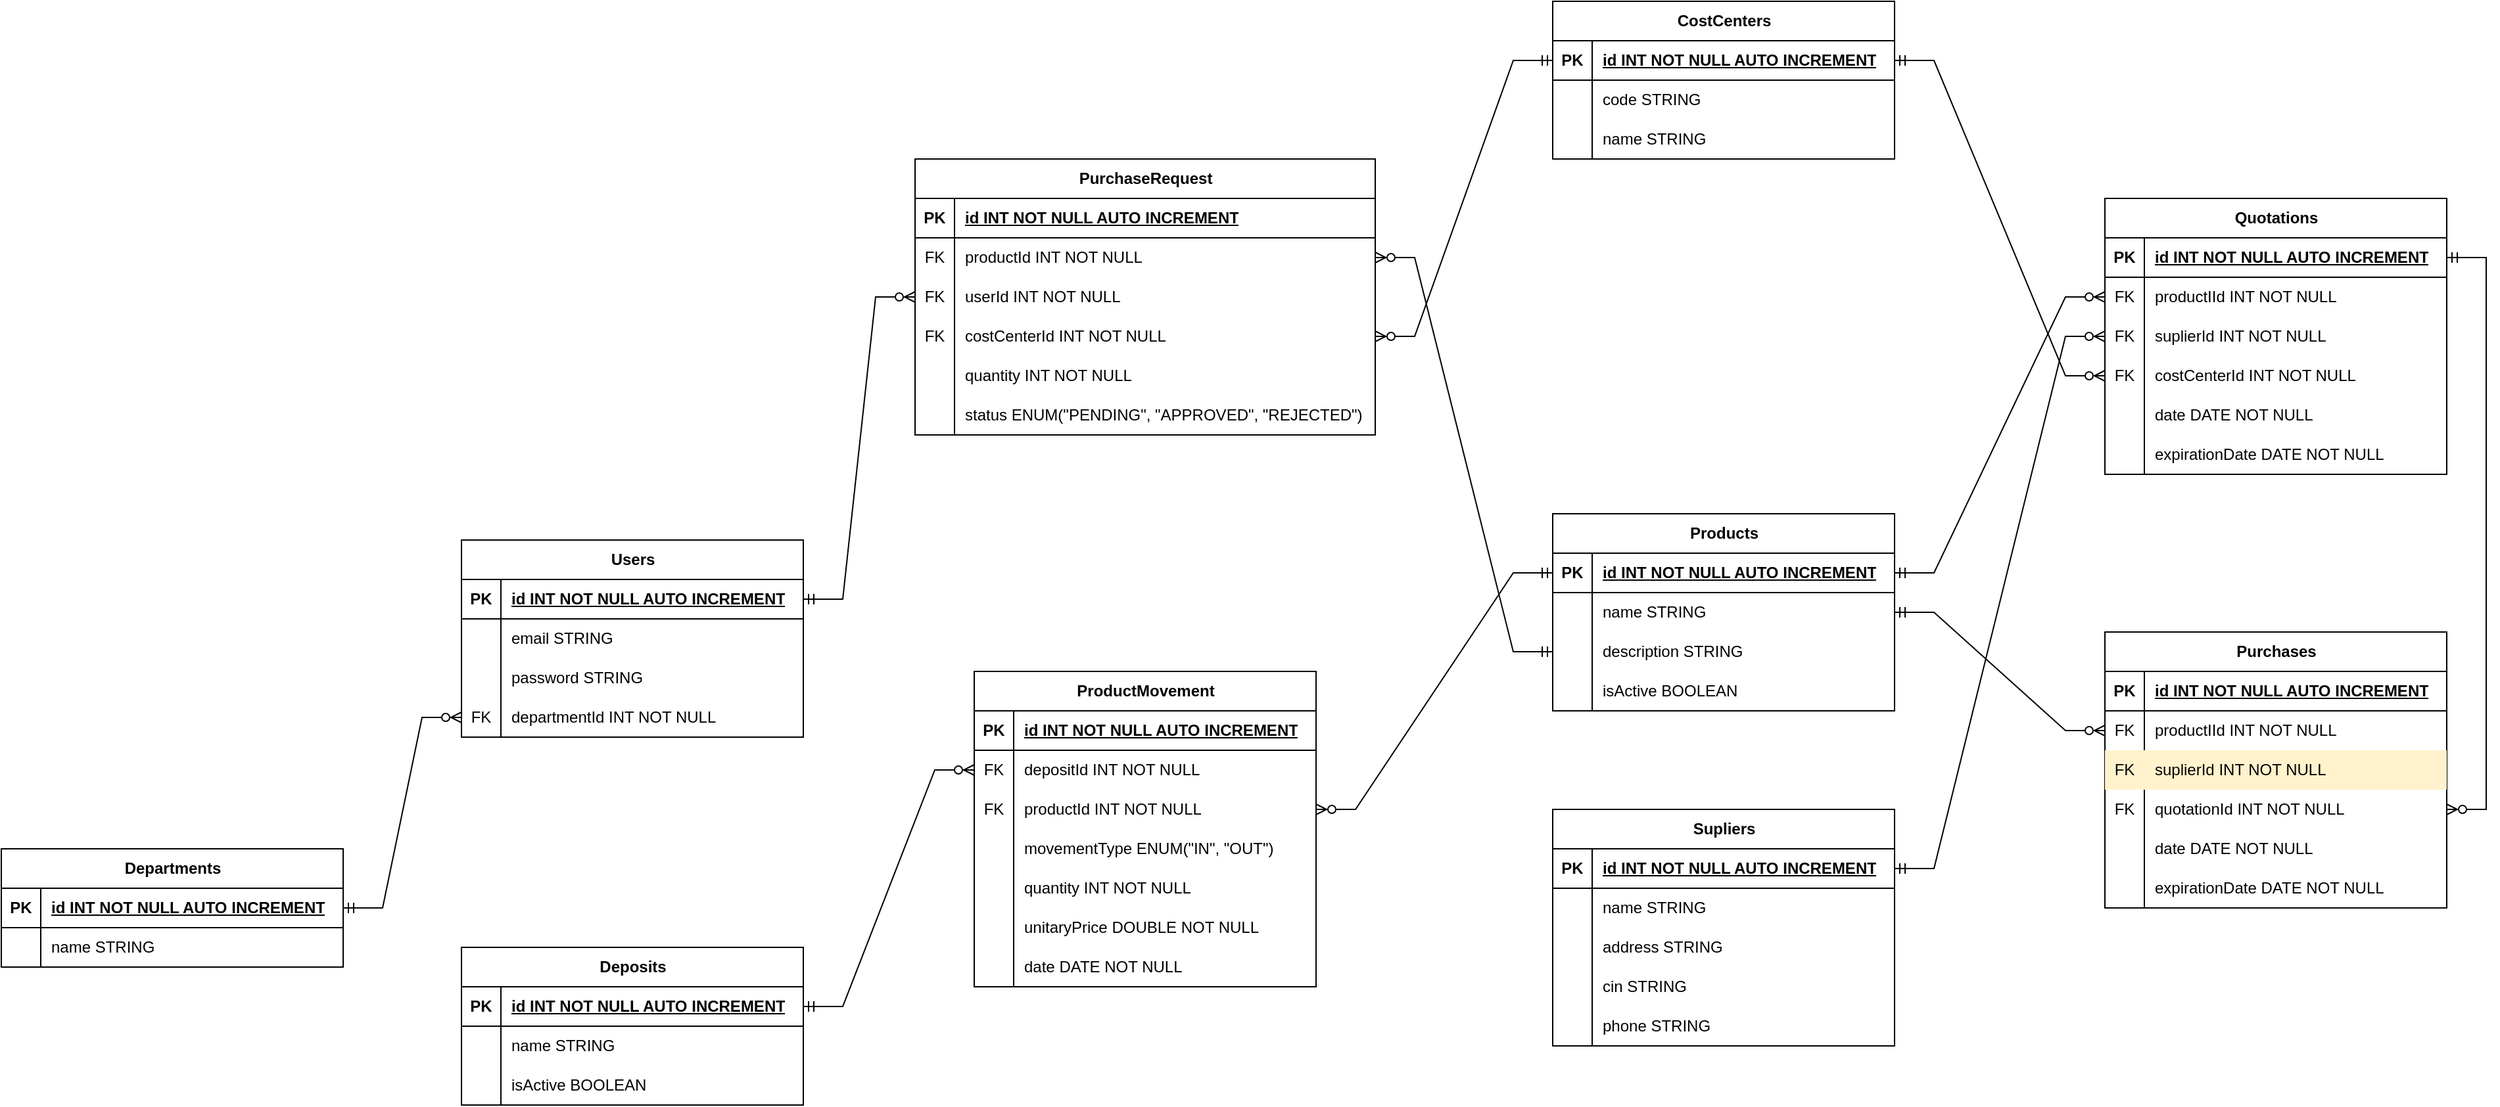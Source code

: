 <mxfile version="22.0.3" type="device" pages="2">
  <diagram name="Database Schema" id="_3WTluau28vgNV7NaXV3">
    <mxGraphModel dx="955" dy="565" grid="1" gridSize="10" guides="1" tooltips="1" connect="1" arrows="1" fold="1" page="1" pageScale="1" pageWidth="827" pageHeight="1169" math="0" shadow="0">
      <root>
        <mxCell id="0" />
        <mxCell id="1" parent="0" />
        <mxCell id="uuvvCqlt4HClleKprbLo-1" value="Users" style="shape=table;startSize=30;container=1;collapsible=1;childLayout=tableLayout;fixedRows=1;rowLines=0;fontStyle=1;align=center;resizeLast=1;html=1;" vertex="1" parent="1">
          <mxGeometry x="646" y="575" width="260" height="150" as="geometry" />
        </mxCell>
        <mxCell id="uuvvCqlt4HClleKprbLo-2" value="" style="shape=tableRow;horizontal=0;startSize=0;swimlaneHead=0;swimlaneBody=0;fillColor=none;collapsible=0;dropTarget=0;points=[[0,0.5],[1,0.5]];portConstraint=eastwest;top=0;left=0;right=0;bottom=1;" vertex="1" parent="uuvvCqlt4HClleKprbLo-1">
          <mxGeometry y="30" width="260" height="30" as="geometry" />
        </mxCell>
        <mxCell id="uuvvCqlt4HClleKprbLo-3" value="PK" style="shape=partialRectangle;connectable=0;fillColor=none;top=0;left=0;bottom=0;right=0;fontStyle=1;overflow=hidden;whiteSpace=wrap;html=1;" vertex="1" parent="uuvvCqlt4HClleKprbLo-2">
          <mxGeometry width="30" height="30" as="geometry">
            <mxRectangle width="30" height="30" as="alternateBounds" />
          </mxGeometry>
        </mxCell>
        <mxCell id="uuvvCqlt4HClleKprbLo-4" value="id INT NOT NULL AUTO INCREMENT" style="shape=partialRectangle;connectable=0;fillColor=none;top=0;left=0;bottom=0;right=0;align=left;spacingLeft=6;fontStyle=5;overflow=hidden;whiteSpace=wrap;html=1;" vertex="1" parent="uuvvCqlt4HClleKprbLo-2">
          <mxGeometry x="30" width="230" height="30" as="geometry">
            <mxRectangle width="230" height="30" as="alternateBounds" />
          </mxGeometry>
        </mxCell>
        <mxCell id="uuvvCqlt4HClleKprbLo-5" value="" style="shape=tableRow;horizontal=0;startSize=0;swimlaneHead=0;swimlaneBody=0;fillColor=none;collapsible=0;dropTarget=0;points=[[0,0.5],[1,0.5]];portConstraint=eastwest;top=0;left=0;right=0;bottom=0;" vertex="1" parent="uuvvCqlt4HClleKprbLo-1">
          <mxGeometry y="60" width="260" height="30" as="geometry" />
        </mxCell>
        <mxCell id="uuvvCqlt4HClleKprbLo-6" value="" style="shape=partialRectangle;connectable=0;fillColor=none;top=0;left=0;bottom=0;right=0;editable=1;overflow=hidden;whiteSpace=wrap;html=1;" vertex="1" parent="uuvvCqlt4HClleKprbLo-5">
          <mxGeometry width="30" height="30" as="geometry">
            <mxRectangle width="30" height="30" as="alternateBounds" />
          </mxGeometry>
        </mxCell>
        <mxCell id="uuvvCqlt4HClleKprbLo-7" value="email STRING" style="shape=partialRectangle;connectable=0;fillColor=none;top=0;left=0;bottom=0;right=0;align=left;spacingLeft=6;overflow=hidden;whiteSpace=wrap;html=1;" vertex="1" parent="uuvvCqlt4HClleKprbLo-5">
          <mxGeometry x="30" width="230" height="30" as="geometry">
            <mxRectangle width="230" height="30" as="alternateBounds" />
          </mxGeometry>
        </mxCell>
        <mxCell id="uuvvCqlt4HClleKprbLo-8" value="" style="shape=tableRow;horizontal=0;startSize=0;swimlaneHead=0;swimlaneBody=0;fillColor=none;collapsible=0;dropTarget=0;points=[[0,0.5],[1,0.5]];portConstraint=eastwest;top=0;left=0;right=0;bottom=0;" vertex="1" parent="uuvvCqlt4HClleKprbLo-1">
          <mxGeometry y="90" width="260" height="30" as="geometry" />
        </mxCell>
        <mxCell id="uuvvCqlt4HClleKprbLo-9" value="" style="shape=partialRectangle;connectable=0;fillColor=none;top=0;left=0;bottom=0;right=0;editable=1;overflow=hidden;whiteSpace=wrap;html=1;" vertex="1" parent="uuvvCqlt4HClleKprbLo-8">
          <mxGeometry width="30" height="30" as="geometry">
            <mxRectangle width="30" height="30" as="alternateBounds" />
          </mxGeometry>
        </mxCell>
        <mxCell id="uuvvCqlt4HClleKprbLo-10" value="password STRING" style="shape=partialRectangle;connectable=0;fillColor=none;top=0;left=0;bottom=0;right=0;align=left;spacingLeft=6;overflow=hidden;whiteSpace=wrap;html=1;" vertex="1" parent="uuvvCqlt4HClleKprbLo-8">
          <mxGeometry x="30" width="230" height="30" as="geometry">
            <mxRectangle width="230" height="30" as="alternateBounds" />
          </mxGeometry>
        </mxCell>
        <mxCell id="uuvvCqlt4HClleKprbLo-11" value="" style="shape=tableRow;horizontal=0;startSize=0;swimlaneHead=0;swimlaneBody=0;fillColor=none;collapsible=0;dropTarget=0;points=[[0,0.5],[1,0.5]];portConstraint=eastwest;top=0;left=0;right=0;bottom=0;" vertex="1" parent="uuvvCqlt4HClleKprbLo-1">
          <mxGeometry y="120" width="260" height="30" as="geometry" />
        </mxCell>
        <mxCell id="uuvvCqlt4HClleKprbLo-12" value="FK" style="shape=partialRectangle;connectable=0;fillColor=none;top=0;left=0;bottom=0;right=0;editable=1;overflow=hidden;whiteSpace=wrap;html=1;" vertex="1" parent="uuvvCqlt4HClleKprbLo-11">
          <mxGeometry width="30" height="30" as="geometry">
            <mxRectangle width="30" height="30" as="alternateBounds" />
          </mxGeometry>
        </mxCell>
        <mxCell id="uuvvCqlt4HClleKprbLo-13" value="departmentId INT NOT NULL" style="shape=partialRectangle;connectable=0;fillColor=none;top=0;left=0;bottom=0;right=0;align=left;spacingLeft=6;overflow=hidden;whiteSpace=wrap;html=1;" vertex="1" parent="uuvvCqlt4HClleKprbLo-11">
          <mxGeometry x="30" width="230" height="30" as="geometry">
            <mxRectangle width="230" height="30" as="alternateBounds" />
          </mxGeometry>
        </mxCell>
        <mxCell id="uuvvCqlt4HClleKprbLo-14" value="" style="edgeStyle=entityRelationEdgeStyle;fontSize=12;html=1;endArrow=ERzeroToMany;startArrow=ERmandOne;rounded=0;entryX=0;entryY=0.5;entryDx=0;entryDy=0;exitX=1;exitY=0.5;exitDx=0;exitDy=0;" edge="1" parent="1" source="uuvvCqlt4HClleKprbLo-17" target="uuvvCqlt4HClleKprbLo-11">
          <mxGeometry width="100" height="100" relative="1" as="geometry">
            <mxPoint x="636" y="845" as="sourcePoint" />
            <mxPoint x="736" y="745" as="targetPoint" />
          </mxGeometry>
        </mxCell>
        <mxCell id="uuvvCqlt4HClleKprbLo-16" value="Departments" style="shape=table;startSize=30;container=1;collapsible=1;childLayout=tableLayout;fixedRows=1;rowLines=0;fontStyle=1;align=center;resizeLast=1;html=1;" vertex="1" parent="1">
          <mxGeometry x="296" y="810" width="260" height="90" as="geometry" />
        </mxCell>
        <mxCell id="uuvvCqlt4HClleKprbLo-17" value="" style="shape=tableRow;horizontal=0;startSize=0;swimlaneHead=0;swimlaneBody=0;fillColor=none;collapsible=0;dropTarget=0;points=[[0,0.5],[1,0.5]];portConstraint=eastwest;top=0;left=0;right=0;bottom=1;" vertex="1" parent="uuvvCqlt4HClleKprbLo-16">
          <mxGeometry y="30" width="260" height="30" as="geometry" />
        </mxCell>
        <mxCell id="uuvvCqlt4HClleKprbLo-18" value="PK" style="shape=partialRectangle;connectable=0;fillColor=none;top=0;left=0;bottom=0;right=0;fontStyle=1;overflow=hidden;whiteSpace=wrap;html=1;" vertex="1" parent="uuvvCqlt4HClleKprbLo-17">
          <mxGeometry width="30" height="30" as="geometry">
            <mxRectangle width="30" height="30" as="alternateBounds" />
          </mxGeometry>
        </mxCell>
        <mxCell id="uuvvCqlt4HClleKprbLo-19" value="id INT NOT NULL AUTO INCREMENT" style="shape=partialRectangle;connectable=0;fillColor=none;top=0;left=0;bottom=0;right=0;align=left;spacingLeft=6;fontStyle=5;overflow=hidden;whiteSpace=wrap;html=1;" vertex="1" parent="uuvvCqlt4HClleKprbLo-17">
          <mxGeometry x="30" width="230" height="30" as="geometry">
            <mxRectangle width="230" height="30" as="alternateBounds" />
          </mxGeometry>
        </mxCell>
        <mxCell id="uuvvCqlt4HClleKprbLo-20" value="" style="shape=tableRow;horizontal=0;startSize=0;swimlaneHead=0;swimlaneBody=0;fillColor=none;collapsible=0;dropTarget=0;points=[[0,0.5],[1,0.5]];portConstraint=eastwest;top=0;left=0;right=0;bottom=0;" vertex="1" parent="uuvvCqlt4HClleKprbLo-16">
          <mxGeometry y="60" width="260" height="30" as="geometry" />
        </mxCell>
        <mxCell id="uuvvCqlt4HClleKprbLo-21" value="" style="shape=partialRectangle;connectable=0;fillColor=none;top=0;left=0;bottom=0;right=0;editable=1;overflow=hidden;whiteSpace=wrap;html=1;" vertex="1" parent="uuvvCqlt4HClleKprbLo-20">
          <mxGeometry width="30" height="30" as="geometry">
            <mxRectangle width="30" height="30" as="alternateBounds" />
          </mxGeometry>
        </mxCell>
        <mxCell id="uuvvCqlt4HClleKprbLo-22" value="name STRING" style="shape=partialRectangle;connectable=0;fillColor=none;top=0;left=0;bottom=0;right=0;align=left;spacingLeft=6;overflow=hidden;whiteSpace=wrap;html=1;" vertex="1" parent="uuvvCqlt4HClleKprbLo-20">
          <mxGeometry x="30" width="230" height="30" as="geometry">
            <mxRectangle width="230" height="30" as="alternateBounds" />
          </mxGeometry>
        </mxCell>
        <mxCell id="uuvvCqlt4HClleKprbLo-29" value="Deposits" style="shape=table;startSize=30;container=1;collapsible=1;childLayout=tableLayout;fixedRows=1;rowLines=0;fontStyle=1;align=center;resizeLast=1;html=1;" vertex="1" parent="1">
          <mxGeometry x="646" y="885" width="260" height="120" as="geometry" />
        </mxCell>
        <mxCell id="uuvvCqlt4HClleKprbLo-30" value="" style="shape=tableRow;horizontal=0;startSize=0;swimlaneHead=0;swimlaneBody=0;fillColor=none;collapsible=0;dropTarget=0;points=[[0,0.5],[1,0.5]];portConstraint=eastwest;top=0;left=0;right=0;bottom=1;" vertex="1" parent="uuvvCqlt4HClleKprbLo-29">
          <mxGeometry y="30" width="260" height="30" as="geometry" />
        </mxCell>
        <mxCell id="uuvvCqlt4HClleKprbLo-31" value="PK" style="shape=partialRectangle;connectable=0;fillColor=none;top=0;left=0;bottom=0;right=0;fontStyle=1;overflow=hidden;whiteSpace=wrap;html=1;" vertex="1" parent="uuvvCqlt4HClleKprbLo-30">
          <mxGeometry width="30" height="30" as="geometry">
            <mxRectangle width="30" height="30" as="alternateBounds" />
          </mxGeometry>
        </mxCell>
        <mxCell id="uuvvCqlt4HClleKprbLo-32" value="id INT NOT NULL AUTO INCREMENT" style="shape=partialRectangle;connectable=0;fillColor=none;top=0;left=0;bottom=0;right=0;align=left;spacingLeft=6;fontStyle=5;overflow=hidden;whiteSpace=wrap;html=1;" vertex="1" parent="uuvvCqlt4HClleKprbLo-30">
          <mxGeometry x="30" width="230" height="30" as="geometry">
            <mxRectangle width="230" height="30" as="alternateBounds" />
          </mxGeometry>
        </mxCell>
        <mxCell id="uuvvCqlt4HClleKprbLo-33" value="" style="shape=tableRow;horizontal=0;startSize=0;swimlaneHead=0;swimlaneBody=0;fillColor=none;collapsible=0;dropTarget=0;points=[[0,0.5],[1,0.5]];portConstraint=eastwest;top=0;left=0;right=0;bottom=0;" vertex="1" parent="uuvvCqlt4HClleKprbLo-29">
          <mxGeometry y="60" width="260" height="30" as="geometry" />
        </mxCell>
        <mxCell id="uuvvCqlt4HClleKprbLo-34" value="" style="shape=partialRectangle;connectable=0;fillColor=none;top=0;left=0;bottom=0;right=0;editable=1;overflow=hidden;whiteSpace=wrap;html=1;" vertex="1" parent="uuvvCqlt4HClleKprbLo-33">
          <mxGeometry width="30" height="30" as="geometry">
            <mxRectangle width="30" height="30" as="alternateBounds" />
          </mxGeometry>
        </mxCell>
        <mxCell id="uuvvCqlt4HClleKprbLo-35" value="name STRING" style="shape=partialRectangle;connectable=0;fillColor=none;top=0;left=0;bottom=0;right=0;align=left;spacingLeft=6;overflow=hidden;whiteSpace=wrap;html=1;" vertex="1" parent="uuvvCqlt4HClleKprbLo-33">
          <mxGeometry x="30" width="230" height="30" as="geometry">
            <mxRectangle width="230" height="30" as="alternateBounds" />
          </mxGeometry>
        </mxCell>
        <mxCell id="uuvvCqlt4HClleKprbLo-36" value="" style="shape=tableRow;horizontal=0;startSize=0;swimlaneHead=0;swimlaneBody=0;fillColor=none;collapsible=0;dropTarget=0;points=[[0,0.5],[1,0.5]];portConstraint=eastwest;top=0;left=0;right=0;bottom=0;" vertex="1" parent="uuvvCqlt4HClleKprbLo-29">
          <mxGeometry y="90" width="260" height="30" as="geometry" />
        </mxCell>
        <mxCell id="uuvvCqlt4HClleKprbLo-37" value="" style="shape=partialRectangle;connectable=0;fillColor=none;top=0;left=0;bottom=0;right=0;editable=1;overflow=hidden;whiteSpace=wrap;html=1;" vertex="1" parent="uuvvCqlt4HClleKprbLo-36">
          <mxGeometry width="30" height="30" as="geometry">
            <mxRectangle width="30" height="30" as="alternateBounds" />
          </mxGeometry>
        </mxCell>
        <mxCell id="uuvvCqlt4HClleKprbLo-38" value="isActive BOOLEAN" style="shape=partialRectangle;connectable=0;fillColor=none;top=0;left=0;bottom=0;right=0;align=left;spacingLeft=6;overflow=hidden;whiteSpace=wrap;html=1;" vertex="1" parent="uuvvCqlt4HClleKprbLo-36">
          <mxGeometry x="30" width="230" height="30" as="geometry">
            <mxRectangle width="230" height="30" as="alternateBounds" />
          </mxGeometry>
        </mxCell>
        <mxCell id="uuvvCqlt4HClleKprbLo-43" value="Products" style="shape=table;startSize=30;container=1;collapsible=1;childLayout=tableLayout;fixedRows=1;rowLines=0;fontStyle=1;align=center;resizeLast=1;html=1;" vertex="1" parent="1">
          <mxGeometry x="1476" y="555" width="260" height="150" as="geometry" />
        </mxCell>
        <mxCell id="uuvvCqlt4HClleKprbLo-44" value="" style="shape=tableRow;horizontal=0;startSize=0;swimlaneHead=0;swimlaneBody=0;fillColor=none;collapsible=0;dropTarget=0;points=[[0,0.5],[1,0.5]];portConstraint=eastwest;top=0;left=0;right=0;bottom=1;" vertex="1" parent="uuvvCqlt4HClleKprbLo-43">
          <mxGeometry y="30" width="260" height="30" as="geometry" />
        </mxCell>
        <mxCell id="uuvvCqlt4HClleKprbLo-45" value="PK" style="shape=partialRectangle;connectable=0;fillColor=none;top=0;left=0;bottom=0;right=0;fontStyle=1;overflow=hidden;whiteSpace=wrap;html=1;" vertex="1" parent="uuvvCqlt4HClleKprbLo-44">
          <mxGeometry width="30" height="30" as="geometry">
            <mxRectangle width="30" height="30" as="alternateBounds" />
          </mxGeometry>
        </mxCell>
        <mxCell id="uuvvCqlt4HClleKprbLo-46" value="id INT NOT NULL AUTO INCREMENT" style="shape=partialRectangle;connectable=0;fillColor=none;top=0;left=0;bottom=0;right=0;align=left;spacingLeft=6;fontStyle=5;overflow=hidden;whiteSpace=wrap;html=1;" vertex="1" parent="uuvvCqlt4HClleKprbLo-44">
          <mxGeometry x="30" width="230" height="30" as="geometry">
            <mxRectangle width="230" height="30" as="alternateBounds" />
          </mxGeometry>
        </mxCell>
        <mxCell id="uuvvCqlt4HClleKprbLo-47" value="" style="shape=tableRow;horizontal=0;startSize=0;swimlaneHead=0;swimlaneBody=0;fillColor=none;collapsible=0;dropTarget=0;points=[[0,0.5],[1,0.5]];portConstraint=eastwest;top=0;left=0;right=0;bottom=0;" vertex="1" parent="uuvvCqlt4HClleKprbLo-43">
          <mxGeometry y="60" width="260" height="30" as="geometry" />
        </mxCell>
        <mxCell id="uuvvCqlt4HClleKprbLo-48" value="" style="shape=partialRectangle;connectable=0;fillColor=none;top=0;left=0;bottom=0;right=0;editable=1;overflow=hidden;whiteSpace=wrap;html=1;" vertex="1" parent="uuvvCqlt4HClleKprbLo-47">
          <mxGeometry width="30" height="30" as="geometry">
            <mxRectangle width="30" height="30" as="alternateBounds" />
          </mxGeometry>
        </mxCell>
        <mxCell id="uuvvCqlt4HClleKprbLo-49" value="name STRING" style="shape=partialRectangle;connectable=0;fillColor=none;top=0;left=0;bottom=0;right=0;align=left;spacingLeft=6;overflow=hidden;whiteSpace=wrap;html=1;" vertex="1" parent="uuvvCqlt4HClleKprbLo-47">
          <mxGeometry x="30" width="230" height="30" as="geometry">
            <mxRectangle width="230" height="30" as="alternateBounds" />
          </mxGeometry>
        </mxCell>
        <mxCell id="uuvvCqlt4HClleKprbLo-50" value="" style="shape=tableRow;horizontal=0;startSize=0;swimlaneHead=0;swimlaneBody=0;fillColor=none;collapsible=0;dropTarget=0;points=[[0,0.5],[1,0.5]];portConstraint=eastwest;top=0;left=0;right=0;bottom=0;" vertex="1" parent="uuvvCqlt4HClleKprbLo-43">
          <mxGeometry y="90" width="260" height="30" as="geometry" />
        </mxCell>
        <mxCell id="uuvvCqlt4HClleKprbLo-51" value="" style="shape=partialRectangle;connectable=0;fillColor=none;top=0;left=0;bottom=0;right=0;editable=1;overflow=hidden;whiteSpace=wrap;html=1;" vertex="1" parent="uuvvCqlt4HClleKprbLo-50">
          <mxGeometry width="30" height="30" as="geometry">
            <mxRectangle width="30" height="30" as="alternateBounds" />
          </mxGeometry>
        </mxCell>
        <mxCell id="uuvvCqlt4HClleKprbLo-52" value="description STRING" style="shape=partialRectangle;connectable=0;fillColor=none;top=0;left=0;bottom=0;right=0;align=left;spacingLeft=6;overflow=hidden;whiteSpace=wrap;html=1;" vertex="1" parent="uuvvCqlt4HClleKprbLo-50">
          <mxGeometry x="30" width="230" height="30" as="geometry">
            <mxRectangle width="230" height="30" as="alternateBounds" />
          </mxGeometry>
        </mxCell>
        <mxCell id="uuvvCqlt4HClleKprbLo-53" value="" style="shape=tableRow;horizontal=0;startSize=0;swimlaneHead=0;swimlaneBody=0;fillColor=none;collapsible=0;dropTarget=0;points=[[0,0.5],[1,0.5]];portConstraint=eastwest;top=0;left=0;right=0;bottom=0;" vertex="1" parent="uuvvCqlt4HClleKprbLo-43">
          <mxGeometry y="120" width="260" height="30" as="geometry" />
        </mxCell>
        <mxCell id="uuvvCqlt4HClleKprbLo-54" value="" style="shape=partialRectangle;connectable=0;fillColor=none;top=0;left=0;bottom=0;right=0;editable=1;overflow=hidden;whiteSpace=wrap;html=1;" vertex="1" parent="uuvvCqlt4HClleKprbLo-53">
          <mxGeometry width="30" height="30" as="geometry">
            <mxRectangle width="30" height="30" as="alternateBounds" />
          </mxGeometry>
        </mxCell>
        <mxCell id="uuvvCqlt4HClleKprbLo-55" value="isActive BOOLEAN" style="shape=partialRectangle;connectable=0;fillColor=none;top=0;left=0;bottom=0;right=0;align=left;spacingLeft=6;overflow=hidden;whiteSpace=wrap;html=1;" vertex="1" parent="uuvvCqlt4HClleKprbLo-53">
          <mxGeometry x="30" width="230" height="30" as="geometry">
            <mxRectangle width="230" height="30" as="alternateBounds" />
          </mxGeometry>
        </mxCell>
        <mxCell id="uuvvCqlt4HClleKprbLo-56" value="ProductMovement" style="shape=table;startSize=30;container=1;collapsible=1;childLayout=tableLayout;fixedRows=1;rowLines=0;fontStyle=1;align=center;resizeLast=1;html=1;" vertex="1" parent="1">
          <mxGeometry x="1036" y="675" width="260" height="240" as="geometry" />
        </mxCell>
        <mxCell id="uuvvCqlt4HClleKprbLo-57" value="" style="shape=tableRow;horizontal=0;startSize=0;swimlaneHead=0;swimlaneBody=0;fillColor=none;collapsible=0;dropTarget=0;points=[[0,0.5],[1,0.5]];portConstraint=eastwest;top=0;left=0;right=0;bottom=1;" vertex="1" parent="uuvvCqlt4HClleKprbLo-56">
          <mxGeometry y="30" width="260" height="30" as="geometry" />
        </mxCell>
        <mxCell id="uuvvCqlt4HClleKprbLo-58" value="PK" style="shape=partialRectangle;connectable=0;fillColor=none;top=0;left=0;bottom=0;right=0;fontStyle=1;overflow=hidden;whiteSpace=wrap;html=1;" vertex="1" parent="uuvvCqlt4HClleKprbLo-57">
          <mxGeometry width="30" height="30" as="geometry">
            <mxRectangle width="30" height="30" as="alternateBounds" />
          </mxGeometry>
        </mxCell>
        <mxCell id="uuvvCqlt4HClleKprbLo-59" value="id INT NOT NULL AUTO INCREMENT" style="shape=partialRectangle;connectable=0;fillColor=none;top=0;left=0;bottom=0;right=0;align=left;spacingLeft=6;fontStyle=5;overflow=hidden;whiteSpace=wrap;html=1;" vertex="1" parent="uuvvCqlt4HClleKprbLo-57">
          <mxGeometry x="30" width="230" height="30" as="geometry">
            <mxRectangle width="230" height="30" as="alternateBounds" />
          </mxGeometry>
        </mxCell>
        <mxCell id="uuvvCqlt4HClleKprbLo-60" value="" style="shape=tableRow;horizontal=0;startSize=0;swimlaneHead=0;swimlaneBody=0;fillColor=none;collapsible=0;dropTarget=0;points=[[0,0.5],[1,0.5]];portConstraint=eastwest;top=0;left=0;right=0;bottom=0;" vertex="1" parent="uuvvCqlt4HClleKprbLo-56">
          <mxGeometry y="60" width="260" height="30" as="geometry" />
        </mxCell>
        <mxCell id="uuvvCqlt4HClleKprbLo-61" value="FK" style="shape=partialRectangle;connectable=0;fillColor=none;top=0;left=0;bottom=0;right=0;editable=1;overflow=hidden;whiteSpace=wrap;html=1;" vertex="1" parent="uuvvCqlt4HClleKprbLo-60">
          <mxGeometry width="30" height="30" as="geometry">
            <mxRectangle width="30" height="30" as="alternateBounds" />
          </mxGeometry>
        </mxCell>
        <mxCell id="uuvvCqlt4HClleKprbLo-62" value="depositId INT NOT NULL" style="shape=partialRectangle;connectable=0;fillColor=none;top=0;left=0;bottom=0;right=0;align=left;spacingLeft=6;overflow=hidden;whiteSpace=wrap;html=1;" vertex="1" parent="uuvvCqlt4HClleKprbLo-60">
          <mxGeometry x="30" width="230" height="30" as="geometry">
            <mxRectangle width="230" height="30" as="alternateBounds" />
          </mxGeometry>
        </mxCell>
        <mxCell id="uuvvCqlt4HClleKprbLo-63" value="" style="shape=tableRow;horizontal=0;startSize=0;swimlaneHead=0;swimlaneBody=0;fillColor=none;collapsible=0;dropTarget=0;points=[[0,0.5],[1,0.5]];portConstraint=eastwest;top=0;left=0;right=0;bottom=0;" vertex="1" parent="uuvvCqlt4HClleKprbLo-56">
          <mxGeometry y="90" width="260" height="30" as="geometry" />
        </mxCell>
        <mxCell id="uuvvCqlt4HClleKprbLo-64" value="FK" style="shape=partialRectangle;connectable=0;fillColor=none;top=0;left=0;bottom=0;right=0;editable=1;overflow=hidden;whiteSpace=wrap;html=1;" vertex="1" parent="uuvvCqlt4HClleKprbLo-63">
          <mxGeometry width="30" height="30" as="geometry">
            <mxRectangle width="30" height="30" as="alternateBounds" />
          </mxGeometry>
        </mxCell>
        <mxCell id="uuvvCqlt4HClleKprbLo-65" value="productId INT NOT NULL" style="shape=partialRectangle;connectable=0;fillColor=none;top=0;left=0;bottom=0;right=0;align=left;spacingLeft=6;overflow=hidden;whiteSpace=wrap;html=1;" vertex="1" parent="uuvvCqlt4HClleKprbLo-63">
          <mxGeometry x="30" width="230" height="30" as="geometry">
            <mxRectangle width="230" height="30" as="alternateBounds" />
          </mxGeometry>
        </mxCell>
        <mxCell id="uuvvCqlt4HClleKprbLo-66" value="" style="shape=tableRow;horizontal=0;startSize=0;swimlaneHead=0;swimlaneBody=0;fillColor=none;collapsible=0;dropTarget=0;points=[[0,0.5],[1,0.5]];portConstraint=eastwest;top=0;left=0;right=0;bottom=0;" vertex="1" parent="uuvvCqlt4HClleKprbLo-56">
          <mxGeometry y="120" width="260" height="30" as="geometry" />
        </mxCell>
        <mxCell id="uuvvCqlt4HClleKprbLo-67" value="" style="shape=partialRectangle;connectable=0;fillColor=none;top=0;left=0;bottom=0;right=0;editable=1;overflow=hidden;whiteSpace=wrap;html=1;" vertex="1" parent="uuvvCqlt4HClleKprbLo-66">
          <mxGeometry width="30" height="30" as="geometry">
            <mxRectangle width="30" height="30" as="alternateBounds" />
          </mxGeometry>
        </mxCell>
        <mxCell id="uuvvCqlt4HClleKprbLo-68" value="movementType ENUM(&quot;IN&quot;, &quot;OUT&quot;)" style="shape=partialRectangle;connectable=0;fillColor=none;top=0;left=0;bottom=0;right=0;align=left;spacingLeft=6;overflow=hidden;whiteSpace=wrap;html=1;" vertex="1" parent="uuvvCqlt4HClleKprbLo-66">
          <mxGeometry x="30" width="230" height="30" as="geometry">
            <mxRectangle width="230" height="30" as="alternateBounds" />
          </mxGeometry>
        </mxCell>
        <mxCell id="uuvvCqlt4HClleKprbLo-69" value="" style="shape=tableRow;horizontal=0;startSize=0;swimlaneHead=0;swimlaneBody=0;fillColor=none;collapsible=0;dropTarget=0;points=[[0,0.5],[1,0.5]];portConstraint=eastwest;top=0;left=0;right=0;bottom=0;" vertex="1" parent="uuvvCqlt4HClleKprbLo-56">
          <mxGeometry y="150" width="260" height="30" as="geometry" />
        </mxCell>
        <mxCell id="uuvvCqlt4HClleKprbLo-70" value="" style="shape=partialRectangle;connectable=0;fillColor=none;top=0;left=0;bottom=0;right=0;editable=1;overflow=hidden;whiteSpace=wrap;html=1;" vertex="1" parent="uuvvCqlt4HClleKprbLo-69">
          <mxGeometry width="30" height="30" as="geometry">
            <mxRectangle width="30" height="30" as="alternateBounds" />
          </mxGeometry>
        </mxCell>
        <mxCell id="uuvvCqlt4HClleKprbLo-71" value="quantity INT NOT NULL" style="shape=partialRectangle;connectable=0;fillColor=none;top=0;left=0;bottom=0;right=0;align=left;spacingLeft=6;overflow=hidden;whiteSpace=wrap;html=1;" vertex="1" parent="uuvvCqlt4HClleKprbLo-69">
          <mxGeometry x="30" width="230" height="30" as="geometry">
            <mxRectangle width="230" height="30" as="alternateBounds" />
          </mxGeometry>
        </mxCell>
        <mxCell id="uuvvCqlt4HClleKprbLo-72" value="" style="shape=tableRow;horizontal=0;startSize=0;swimlaneHead=0;swimlaneBody=0;fillColor=none;collapsible=0;dropTarget=0;points=[[0,0.5],[1,0.5]];portConstraint=eastwest;top=0;left=0;right=0;bottom=0;" vertex="1" parent="uuvvCqlt4HClleKprbLo-56">
          <mxGeometry y="180" width="260" height="30" as="geometry" />
        </mxCell>
        <mxCell id="uuvvCqlt4HClleKprbLo-73" value="" style="shape=partialRectangle;connectable=0;fillColor=none;top=0;left=0;bottom=0;right=0;editable=1;overflow=hidden;whiteSpace=wrap;html=1;" vertex="1" parent="uuvvCqlt4HClleKprbLo-72">
          <mxGeometry width="30" height="30" as="geometry">
            <mxRectangle width="30" height="30" as="alternateBounds" />
          </mxGeometry>
        </mxCell>
        <mxCell id="uuvvCqlt4HClleKprbLo-74" value="unitaryPrice DOUBLE NOT NULL" style="shape=partialRectangle;connectable=0;fillColor=none;top=0;left=0;bottom=0;right=0;align=left;spacingLeft=6;overflow=hidden;whiteSpace=wrap;html=1;" vertex="1" parent="uuvvCqlt4HClleKprbLo-72">
          <mxGeometry x="30" width="230" height="30" as="geometry">
            <mxRectangle width="230" height="30" as="alternateBounds" />
          </mxGeometry>
        </mxCell>
        <mxCell id="uuvvCqlt4HClleKprbLo-75" value="" style="shape=tableRow;horizontal=0;startSize=0;swimlaneHead=0;swimlaneBody=0;fillColor=none;collapsible=0;dropTarget=0;points=[[0,0.5],[1,0.5]];portConstraint=eastwest;top=0;left=0;right=0;bottom=0;" vertex="1" parent="uuvvCqlt4HClleKprbLo-56">
          <mxGeometry y="210" width="260" height="30" as="geometry" />
        </mxCell>
        <mxCell id="uuvvCqlt4HClleKprbLo-76" value="" style="shape=partialRectangle;connectable=0;fillColor=none;top=0;left=0;bottom=0;right=0;editable=1;overflow=hidden;whiteSpace=wrap;html=1;" vertex="1" parent="uuvvCqlt4HClleKprbLo-75">
          <mxGeometry width="30" height="30" as="geometry">
            <mxRectangle width="30" height="30" as="alternateBounds" />
          </mxGeometry>
        </mxCell>
        <mxCell id="uuvvCqlt4HClleKprbLo-77" value="date DATE NOT NULL" style="shape=partialRectangle;connectable=0;fillColor=none;top=0;left=0;bottom=0;right=0;align=left;spacingLeft=6;overflow=hidden;whiteSpace=wrap;html=1;" vertex="1" parent="uuvvCqlt4HClleKprbLo-75">
          <mxGeometry x="30" width="230" height="30" as="geometry">
            <mxRectangle width="230" height="30" as="alternateBounds" />
          </mxGeometry>
        </mxCell>
        <mxCell id="uuvvCqlt4HClleKprbLo-78" value="" style="edgeStyle=entityRelationEdgeStyle;fontSize=12;html=1;endArrow=ERzeroToMany;startArrow=ERmandOne;rounded=0;entryX=0;entryY=0.5;entryDx=0;entryDy=0;exitX=1;exitY=0.5;exitDx=0;exitDy=0;" edge="1" parent="1" source="uuvvCqlt4HClleKprbLo-30" target="uuvvCqlt4HClleKprbLo-60">
          <mxGeometry width="100" height="100" relative="1" as="geometry">
            <mxPoint x="966" y="915" as="sourcePoint" />
            <mxPoint x="1026" y="755" as="targetPoint" />
          </mxGeometry>
        </mxCell>
        <mxCell id="uuvvCqlt4HClleKprbLo-79" value="" style="edgeStyle=entityRelationEdgeStyle;fontSize=12;html=1;endArrow=ERzeroToMany;startArrow=ERmandOne;rounded=0;entryX=1;entryY=0.5;entryDx=0;entryDy=0;exitX=0;exitY=0.5;exitDx=0;exitDy=0;" edge="1" parent="1" source="uuvvCqlt4HClleKprbLo-44" target="uuvvCqlt4HClleKprbLo-63">
          <mxGeometry width="100" height="100" relative="1" as="geometry">
            <mxPoint x="1356" y="945" as="sourcePoint" />
            <mxPoint x="1436" y="765" as="targetPoint" />
          </mxGeometry>
        </mxCell>
        <mxCell id="uuvvCqlt4HClleKprbLo-108" value="CostCenters" style="shape=table;startSize=30;container=1;collapsible=1;childLayout=tableLayout;fixedRows=1;rowLines=0;fontStyle=1;align=center;resizeLast=1;html=1;" vertex="1" parent="1">
          <mxGeometry x="1476" y="165" width="260" height="120" as="geometry" />
        </mxCell>
        <mxCell id="uuvvCqlt4HClleKprbLo-109" value="" style="shape=tableRow;horizontal=0;startSize=0;swimlaneHead=0;swimlaneBody=0;fillColor=none;collapsible=0;dropTarget=0;points=[[0,0.5],[1,0.5]];portConstraint=eastwest;top=0;left=0;right=0;bottom=1;" vertex="1" parent="uuvvCqlt4HClleKprbLo-108">
          <mxGeometry y="30" width="260" height="30" as="geometry" />
        </mxCell>
        <mxCell id="uuvvCqlt4HClleKprbLo-110" value="PK" style="shape=partialRectangle;connectable=0;fillColor=none;top=0;left=0;bottom=0;right=0;fontStyle=1;overflow=hidden;whiteSpace=wrap;html=1;" vertex="1" parent="uuvvCqlt4HClleKprbLo-109">
          <mxGeometry width="30" height="30" as="geometry">
            <mxRectangle width="30" height="30" as="alternateBounds" />
          </mxGeometry>
        </mxCell>
        <mxCell id="uuvvCqlt4HClleKprbLo-111" value="id INT NOT NULL AUTO INCREMENT" style="shape=partialRectangle;connectable=0;fillColor=none;top=0;left=0;bottom=0;right=0;align=left;spacingLeft=6;fontStyle=5;overflow=hidden;whiteSpace=wrap;html=1;" vertex="1" parent="uuvvCqlt4HClleKprbLo-109">
          <mxGeometry x="30" width="230" height="30" as="geometry">
            <mxRectangle width="230" height="30" as="alternateBounds" />
          </mxGeometry>
        </mxCell>
        <mxCell id="uuvvCqlt4HClleKprbLo-112" value="" style="shape=tableRow;horizontal=0;startSize=0;swimlaneHead=0;swimlaneBody=0;fillColor=none;collapsible=0;dropTarget=0;points=[[0,0.5],[1,0.5]];portConstraint=eastwest;top=0;left=0;right=0;bottom=0;" vertex="1" parent="uuvvCqlt4HClleKprbLo-108">
          <mxGeometry y="60" width="260" height="30" as="geometry" />
        </mxCell>
        <mxCell id="uuvvCqlt4HClleKprbLo-113" value="" style="shape=partialRectangle;connectable=0;fillColor=none;top=0;left=0;bottom=0;right=0;editable=1;overflow=hidden;whiteSpace=wrap;html=1;" vertex="1" parent="uuvvCqlt4HClleKprbLo-112">
          <mxGeometry width="30" height="30" as="geometry">
            <mxRectangle width="30" height="30" as="alternateBounds" />
          </mxGeometry>
        </mxCell>
        <mxCell id="uuvvCqlt4HClleKprbLo-114" value="code STRING" style="shape=partialRectangle;connectable=0;fillColor=none;top=0;left=0;bottom=0;right=0;align=left;spacingLeft=6;overflow=hidden;whiteSpace=wrap;html=1;" vertex="1" parent="uuvvCqlt4HClleKprbLo-112">
          <mxGeometry x="30" width="230" height="30" as="geometry">
            <mxRectangle width="230" height="30" as="alternateBounds" />
          </mxGeometry>
        </mxCell>
        <mxCell id="uuvvCqlt4HClleKprbLo-115" value="" style="shape=tableRow;horizontal=0;startSize=0;swimlaneHead=0;swimlaneBody=0;fillColor=none;collapsible=0;dropTarget=0;points=[[0,0.5],[1,0.5]];portConstraint=eastwest;top=0;left=0;right=0;bottom=0;" vertex="1" parent="uuvvCqlt4HClleKprbLo-108">
          <mxGeometry y="90" width="260" height="30" as="geometry" />
        </mxCell>
        <mxCell id="uuvvCqlt4HClleKprbLo-116" value="" style="shape=partialRectangle;connectable=0;fillColor=none;top=0;left=0;bottom=0;right=0;editable=1;overflow=hidden;whiteSpace=wrap;html=1;" vertex="1" parent="uuvvCqlt4HClleKprbLo-115">
          <mxGeometry width="30" height="30" as="geometry">
            <mxRectangle width="30" height="30" as="alternateBounds" />
          </mxGeometry>
        </mxCell>
        <mxCell id="uuvvCqlt4HClleKprbLo-117" value="name STRING" style="shape=partialRectangle;connectable=0;fillColor=none;top=0;left=0;bottom=0;right=0;align=left;spacingLeft=6;overflow=hidden;whiteSpace=wrap;html=1;" vertex="1" parent="uuvvCqlt4HClleKprbLo-115">
          <mxGeometry x="30" width="230" height="30" as="geometry">
            <mxRectangle width="230" height="30" as="alternateBounds" />
          </mxGeometry>
        </mxCell>
        <mxCell id="uuvvCqlt4HClleKprbLo-121" value="PurchaseRequest" style="shape=table;startSize=30;container=1;collapsible=1;childLayout=tableLayout;fixedRows=1;rowLines=0;fontStyle=1;align=center;resizeLast=1;html=1;" vertex="1" parent="1">
          <mxGeometry x="991" y="285" width="350" height="210" as="geometry" />
        </mxCell>
        <mxCell id="uuvvCqlt4HClleKprbLo-122" value="" style="shape=tableRow;horizontal=0;startSize=0;swimlaneHead=0;swimlaneBody=0;fillColor=none;collapsible=0;dropTarget=0;points=[[0,0.5],[1,0.5]];portConstraint=eastwest;top=0;left=0;right=0;bottom=1;" vertex="1" parent="uuvvCqlt4HClleKprbLo-121">
          <mxGeometry y="30" width="350" height="30" as="geometry" />
        </mxCell>
        <mxCell id="uuvvCqlt4HClleKprbLo-123" value="PK" style="shape=partialRectangle;connectable=0;fillColor=none;top=0;left=0;bottom=0;right=0;fontStyle=1;overflow=hidden;whiteSpace=wrap;html=1;" vertex="1" parent="uuvvCqlt4HClleKprbLo-122">
          <mxGeometry width="30" height="30" as="geometry">
            <mxRectangle width="30" height="30" as="alternateBounds" />
          </mxGeometry>
        </mxCell>
        <mxCell id="uuvvCqlt4HClleKprbLo-124" value="id INT NOT NULL AUTO INCREMENT" style="shape=partialRectangle;connectable=0;fillColor=none;top=0;left=0;bottom=0;right=0;align=left;spacingLeft=6;fontStyle=5;overflow=hidden;whiteSpace=wrap;html=1;" vertex="1" parent="uuvvCqlt4HClleKprbLo-122">
          <mxGeometry x="30" width="320" height="30" as="geometry">
            <mxRectangle width="320" height="30" as="alternateBounds" />
          </mxGeometry>
        </mxCell>
        <mxCell id="uuvvCqlt4HClleKprbLo-125" value="" style="shape=tableRow;horizontal=0;startSize=0;swimlaneHead=0;swimlaneBody=0;fillColor=none;collapsible=0;dropTarget=0;points=[[0,0.5],[1,0.5]];portConstraint=eastwest;top=0;left=0;right=0;bottom=0;" vertex="1" parent="uuvvCqlt4HClleKprbLo-121">
          <mxGeometry y="60" width="350" height="30" as="geometry" />
        </mxCell>
        <mxCell id="uuvvCqlt4HClleKprbLo-126" value="FK" style="shape=partialRectangle;connectable=0;fillColor=none;top=0;left=0;bottom=0;right=0;editable=1;overflow=hidden;whiteSpace=wrap;html=1;" vertex="1" parent="uuvvCqlt4HClleKprbLo-125">
          <mxGeometry width="30" height="30" as="geometry">
            <mxRectangle width="30" height="30" as="alternateBounds" />
          </mxGeometry>
        </mxCell>
        <mxCell id="uuvvCqlt4HClleKprbLo-127" value="productId INT NOT NULL" style="shape=partialRectangle;connectable=0;fillColor=none;top=0;left=0;bottom=0;right=0;align=left;spacingLeft=6;overflow=hidden;whiteSpace=wrap;html=1;" vertex="1" parent="uuvvCqlt4HClleKprbLo-125">
          <mxGeometry x="30" width="320" height="30" as="geometry">
            <mxRectangle width="320" height="30" as="alternateBounds" />
          </mxGeometry>
        </mxCell>
        <mxCell id="uuvvCqlt4HClleKprbLo-128" value="" style="shape=tableRow;horizontal=0;startSize=0;swimlaneHead=0;swimlaneBody=0;fillColor=none;collapsible=0;dropTarget=0;points=[[0,0.5],[1,0.5]];portConstraint=eastwest;top=0;left=0;right=0;bottom=0;" vertex="1" parent="uuvvCqlt4HClleKprbLo-121">
          <mxGeometry y="90" width="350" height="30" as="geometry" />
        </mxCell>
        <mxCell id="uuvvCqlt4HClleKprbLo-129" value="FK" style="shape=partialRectangle;connectable=0;fillColor=none;top=0;left=0;bottom=0;right=0;editable=1;overflow=hidden;whiteSpace=wrap;html=1;" vertex="1" parent="uuvvCqlt4HClleKprbLo-128">
          <mxGeometry width="30" height="30" as="geometry">
            <mxRectangle width="30" height="30" as="alternateBounds" />
          </mxGeometry>
        </mxCell>
        <mxCell id="uuvvCqlt4HClleKprbLo-130" value="userId INT NOT NULL" style="shape=partialRectangle;connectable=0;fillColor=none;top=0;left=0;bottom=0;right=0;align=left;spacingLeft=6;overflow=hidden;whiteSpace=wrap;html=1;" vertex="1" parent="uuvvCqlt4HClleKprbLo-128">
          <mxGeometry x="30" width="320" height="30" as="geometry">
            <mxRectangle width="320" height="30" as="alternateBounds" />
          </mxGeometry>
        </mxCell>
        <mxCell id="uuvvCqlt4HClleKprbLo-131" value="" style="shape=tableRow;horizontal=0;startSize=0;swimlaneHead=0;swimlaneBody=0;fillColor=none;collapsible=0;dropTarget=0;points=[[0,0.5],[1,0.5]];portConstraint=eastwest;top=0;left=0;right=0;bottom=0;" vertex="1" parent="uuvvCqlt4HClleKprbLo-121">
          <mxGeometry y="120" width="350" height="30" as="geometry" />
        </mxCell>
        <mxCell id="uuvvCqlt4HClleKprbLo-132" value="FK" style="shape=partialRectangle;connectable=0;fillColor=none;top=0;left=0;bottom=0;right=0;editable=1;overflow=hidden;whiteSpace=wrap;html=1;" vertex="1" parent="uuvvCqlt4HClleKprbLo-131">
          <mxGeometry width="30" height="30" as="geometry">
            <mxRectangle width="30" height="30" as="alternateBounds" />
          </mxGeometry>
        </mxCell>
        <mxCell id="uuvvCqlt4HClleKprbLo-133" value="costCenterId INT NOT NULL" style="shape=partialRectangle;connectable=0;fillColor=none;top=0;left=0;bottom=0;right=0;align=left;spacingLeft=6;overflow=hidden;whiteSpace=wrap;html=1;" vertex="1" parent="uuvvCqlt4HClleKprbLo-131">
          <mxGeometry x="30" width="320" height="30" as="geometry">
            <mxRectangle width="320" height="30" as="alternateBounds" />
          </mxGeometry>
        </mxCell>
        <mxCell id="uuvvCqlt4HClleKprbLo-134" value="" style="shape=tableRow;horizontal=0;startSize=0;swimlaneHead=0;swimlaneBody=0;fillColor=none;collapsible=0;dropTarget=0;points=[[0,0.5],[1,0.5]];portConstraint=eastwest;top=0;left=0;right=0;bottom=0;" vertex="1" parent="uuvvCqlt4HClleKprbLo-121">
          <mxGeometry y="150" width="350" height="30" as="geometry" />
        </mxCell>
        <mxCell id="uuvvCqlt4HClleKprbLo-135" value="" style="shape=partialRectangle;connectable=0;fillColor=none;top=0;left=0;bottom=0;right=0;editable=1;overflow=hidden;whiteSpace=wrap;html=1;" vertex="1" parent="uuvvCqlt4HClleKprbLo-134">
          <mxGeometry width="30" height="30" as="geometry">
            <mxRectangle width="30" height="30" as="alternateBounds" />
          </mxGeometry>
        </mxCell>
        <mxCell id="uuvvCqlt4HClleKprbLo-136" value="quantity INT NOT NULL" style="shape=partialRectangle;connectable=0;fillColor=none;top=0;left=0;bottom=0;right=0;align=left;spacingLeft=6;overflow=hidden;whiteSpace=wrap;html=1;" vertex="1" parent="uuvvCqlt4HClleKprbLo-134">
          <mxGeometry x="30" width="320" height="30" as="geometry">
            <mxRectangle width="320" height="30" as="alternateBounds" />
          </mxGeometry>
        </mxCell>
        <mxCell id="uuvvCqlt4HClleKprbLo-137" value="" style="shape=tableRow;horizontal=0;startSize=0;swimlaneHead=0;swimlaneBody=0;fillColor=none;collapsible=0;dropTarget=0;points=[[0,0.5],[1,0.5]];portConstraint=eastwest;top=0;left=0;right=0;bottom=0;" vertex="1" parent="uuvvCqlt4HClleKprbLo-121">
          <mxGeometry y="180" width="350" height="30" as="geometry" />
        </mxCell>
        <mxCell id="uuvvCqlt4HClleKprbLo-138" value="" style="shape=partialRectangle;connectable=0;fillColor=none;top=0;left=0;bottom=0;right=0;editable=1;overflow=hidden;whiteSpace=wrap;html=1;" vertex="1" parent="uuvvCqlt4HClleKprbLo-137">
          <mxGeometry width="30" height="30" as="geometry">
            <mxRectangle width="30" height="30" as="alternateBounds" />
          </mxGeometry>
        </mxCell>
        <mxCell id="uuvvCqlt4HClleKprbLo-139" value="status ENUM(&quot;PENDING&quot;, &quot;APPROVED&quot;, &quot;REJECTED&quot;)" style="shape=partialRectangle;connectable=0;fillColor=none;top=0;left=0;bottom=0;right=0;align=left;spacingLeft=6;overflow=hidden;whiteSpace=wrap;html=1;" vertex="1" parent="uuvvCqlt4HClleKprbLo-137">
          <mxGeometry x="30" width="320" height="30" as="geometry">
            <mxRectangle width="320" height="30" as="alternateBounds" />
          </mxGeometry>
        </mxCell>
        <mxCell id="uuvvCqlt4HClleKprbLo-140" value="" style="edgeStyle=entityRelationEdgeStyle;fontSize=12;html=1;endArrow=ERzeroToMany;startArrow=ERmandOne;rounded=0;entryX=0;entryY=0.5;entryDx=0;entryDy=0;exitX=1;exitY=0.5;exitDx=0;exitDy=0;" edge="1" parent="1" source="uuvvCqlt4HClleKprbLo-2" target="uuvvCqlt4HClleKprbLo-128">
          <mxGeometry width="100" height="100" relative="1" as="geometry">
            <mxPoint x="926" y="625" as="sourcePoint" />
            <mxPoint x="1056" y="445" as="targetPoint" />
          </mxGeometry>
        </mxCell>
        <mxCell id="uuvvCqlt4HClleKprbLo-141" value="" style="edgeStyle=entityRelationEdgeStyle;fontSize=12;html=1;endArrow=ERzeroToMany;startArrow=ERmandOne;rounded=0;entryX=1;entryY=0.5;entryDx=0;entryDy=0;exitX=0;exitY=0.5;exitDx=0;exitDy=0;" edge="1" parent="1" source="uuvvCqlt4HClleKprbLo-50" target="uuvvCqlt4HClleKprbLo-125">
          <mxGeometry width="100" height="100" relative="1" as="geometry">
            <mxPoint x="1391" y="575" as="sourcePoint" />
            <mxPoint x="1476" y="345" as="targetPoint" />
          </mxGeometry>
        </mxCell>
        <mxCell id="uuvvCqlt4HClleKprbLo-142" value="" style="edgeStyle=entityRelationEdgeStyle;fontSize=12;html=1;endArrow=ERzeroToMany;startArrow=ERmandOne;rounded=0;entryX=1;entryY=0.5;entryDx=0;entryDy=0;exitX=0;exitY=0.5;exitDx=0;exitDy=0;" edge="1" parent="1" source="uuvvCqlt4HClleKprbLo-109" target="uuvvCqlt4HClleKprbLo-131">
          <mxGeometry width="100" height="100" relative="1" as="geometry">
            <mxPoint x="1486" y="670" as="sourcePoint" />
            <mxPoint x="1351" y="370" as="targetPoint" />
          </mxGeometry>
        </mxCell>
        <mxCell id="uuvvCqlt4HClleKprbLo-143" value="Supliers" style="shape=table;startSize=30;container=1;collapsible=1;childLayout=tableLayout;fixedRows=1;rowLines=0;fontStyle=1;align=center;resizeLast=1;html=1;" vertex="1" parent="1">
          <mxGeometry x="1476" y="780" width="260" height="180" as="geometry" />
        </mxCell>
        <mxCell id="uuvvCqlt4HClleKprbLo-144" value="" style="shape=tableRow;horizontal=0;startSize=0;swimlaneHead=0;swimlaneBody=0;fillColor=none;collapsible=0;dropTarget=0;points=[[0,0.5],[1,0.5]];portConstraint=eastwest;top=0;left=0;right=0;bottom=1;" vertex="1" parent="uuvvCqlt4HClleKprbLo-143">
          <mxGeometry y="30" width="260" height="30" as="geometry" />
        </mxCell>
        <mxCell id="uuvvCqlt4HClleKprbLo-145" value="PK" style="shape=partialRectangle;connectable=0;fillColor=none;top=0;left=0;bottom=0;right=0;fontStyle=1;overflow=hidden;whiteSpace=wrap;html=1;" vertex="1" parent="uuvvCqlt4HClleKprbLo-144">
          <mxGeometry width="30" height="30" as="geometry">
            <mxRectangle width="30" height="30" as="alternateBounds" />
          </mxGeometry>
        </mxCell>
        <mxCell id="uuvvCqlt4HClleKprbLo-146" value="id INT NOT NULL AUTO INCREMENT" style="shape=partialRectangle;connectable=0;fillColor=none;top=0;left=0;bottom=0;right=0;align=left;spacingLeft=6;fontStyle=5;overflow=hidden;whiteSpace=wrap;html=1;" vertex="1" parent="uuvvCqlt4HClleKprbLo-144">
          <mxGeometry x="30" width="230" height="30" as="geometry">
            <mxRectangle width="230" height="30" as="alternateBounds" />
          </mxGeometry>
        </mxCell>
        <mxCell id="uuvvCqlt4HClleKprbLo-147" value="" style="shape=tableRow;horizontal=0;startSize=0;swimlaneHead=0;swimlaneBody=0;fillColor=none;collapsible=0;dropTarget=0;points=[[0,0.5],[1,0.5]];portConstraint=eastwest;top=0;left=0;right=0;bottom=0;" vertex="1" parent="uuvvCqlt4HClleKprbLo-143">
          <mxGeometry y="60" width="260" height="30" as="geometry" />
        </mxCell>
        <mxCell id="uuvvCqlt4HClleKprbLo-148" value="" style="shape=partialRectangle;connectable=0;fillColor=none;top=0;left=0;bottom=0;right=0;editable=1;overflow=hidden;whiteSpace=wrap;html=1;" vertex="1" parent="uuvvCqlt4HClleKprbLo-147">
          <mxGeometry width="30" height="30" as="geometry">
            <mxRectangle width="30" height="30" as="alternateBounds" />
          </mxGeometry>
        </mxCell>
        <mxCell id="uuvvCqlt4HClleKprbLo-149" value="name STRING" style="shape=partialRectangle;connectable=0;fillColor=none;top=0;left=0;bottom=0;right=0;align=left;spacingLeft=6;overflow=hidden;whiteSpace=wrap;html=1;" vertex="1" parent="uuvvCqlt4HClleKprbLo-147">
          <mxGeometry x="30" width="230" height="30" as="geometry">
            <mxRectangle width="230" height="30" as="alternateBounds" />
          </mxGeometry>
        </mxCell>
        <mxCell id="uuvvCqlt4HClleKprbLo-150" value="" style="shape=tableRow;horizontal=0;startSize=0;swimlaneHead=0;swimlaneBody=0;fillColor=none;collapsible=0;dropTarget=0;points=[[0,0.5],[1,0.5]];portConstraint=eastwest;top=0;left=0;right=0;bottom=0;" vertex="1" parent="uuvvCqlt4HClleKprbLo-143">
          <mxGeometry y="90" width="260" height="30" as="geometry" />
        </mxCell>
        <mxCell id="uuvvCqlt4HClleKprbLo-151" value="" style="shape=partialRectangle;connectable=0;fillColor=none;top=0;left=0;bottom=0;right=0;editable=1;overflow=hidden;whiteSpace=wrap;html=1;" vertex="1" parent="uuvvCqlt4HClleKprbLo-150">
          <mxGeometry width="30" height="30" as="geometry">
            <mxRectangle width="30" height="30" as="alternateBounds" />
          </mxGeometry>
        </mxCell>
        <mxCell id="uuvvCqlt4HClleKprbLo-152" value="address STRING" style="shape=partialRectangle;connectable=0;fillColor=none;top=0;left=0;bottom=0;right=0;align=left;spacingLeft=6;overflow=hidden;whiteSpace=wrap;html=1;" vertex="1" parent="uuvvCqlt4HClleKprbLo-150">
          <mxGeometry x="30" width="230" height="30" as="geometry">
            <mxRectangle width="230" height="30" as="alternateBounds" />
          </mxGeometry>
        </mxCell>
        <mxCell id="uuvvCqlt4HClleKprbLo-153" value="" style="shape=tableRow;horizontal=0;startSize=0;swimlaneHead=0;swimlaneBody=0;fillColor=none;collapsible=0;dropTarget=0;points=[[0,0.5],[1,0.5]];portConstraint=eastwest;top=0;left=0;right=0;bottom=0;" vertex="1" parent="uuvvCqlt4HClleKprbLo-143">
          <mxGeometry y="120" width="260" height="30" as="geometry" />
        </mxCell>
        <mxCell id="uuvvCqlt4HClleKprbLo-154" value="" style="shape=partialRectangle;connectable=0;fillColor=none;top=0;left=0;bottom=0;right=0;editable=1;overflow=hidden;whiteSpace=wrap;html=1;" vertex="1" parent="uuvvCqlt4HClleKprbLo-153">
          <mxGeometry width="30" height="30" as="geometry">
            <mxRectangle width="30" height="30" as="alternateBounds" />
          </mxGeometry>
        </mxCell>
        <mxCell id="uuvvCqlt4HClleKprbLo-155" value="cin STRING" style="shape=partialRectangle;connectable=0;fillColor=none;top=0;left=0;bottom=0;right=0;align=left;spacingLeft=6;overflow=hidden;whiteSpace=wrap;html=1;" vertex="1" parent="uuvvCqlt4HClleKprbLo-153">
          <mxGeometry x="30" width="230" height="30" as="geometry">
            <mxRectangle width="230" height="30" as="alternateBounds" />
          </mxGeometry>
        </mxCell>
        <mxCell id="uuvvCqlt4HClleKprbLo-156" value="" style="shape=tableRow;horizontal=0;startSize=0;swimlaneHead=0;swimlaneBody=0;fillColor=none;collapsible=0;dropTarget=0;points=[[0,0.5],[1,0.5]];portConstraint=eastwest;top=0;left=0;right=0;bottom=0;" vertex="1" parent="uuvvCqlt4HClleKprbLo-143">
          <mxGeometry y="150" width="260" height="30" as="geometry" />
        </mxCell>
        <mxCell id="uuvvCqlt4HClleKprbLo-157" value="" style="shape=partialRectangle;connectable=0;fillColor=none;top=0;left=0;bottom=0;right=0;editable=1;overflow=hidden;whiteSpace=wrap;html=1;" vertex="1" parent="uuvvCqlt4HClleKprbLo-156">
          <mxGeometry width="30" height="30" as="geometry">
            <mxRectangle width="30" height="30" as="alternateBounds" />
          </mxGeometry>
        </mxCell>
        <mxCell id="uuvvCqlt4HClleKprbLo-158" value="phone STRING" style="shape=partialRectangle;connectable=0;fillColor=none;top=0;left=0;bottom=0;right=0;align=left;spacingLeft=6;overflow=hidden;whiteSpace=wrap;html=1;" vertex="1" parent="uuvvCqlt4HClleKprbLo-156">
          <mxGeometry x="30" width="230" height="30" as="geometry">
            <mxRectangle width="230" height="30" as="alternateBounds" />
          </mxGeometry>
        </mxCell>
        <mxCell id="uuvvCqlt4HClleKprbLo-159" value="Quotations" style="shape=table;startSize=30;container=1;collapsible=1;childLayout=tableLayout;fixedRows=1;rowLines=0;fontStyle=1;align=center;resizeLast=1;html=1;" vertex="1" parent="1">
          <mxGeometry x="1896" y="315" width="260" height="210" as="geometry" />
        </mxCell>
        <mxCell id="uuvvCqlt4HClleKprbLo-160" value="" style="shape=tableRow;horizontal=0;startSize=0;swimlaneHead=0;swimlaneBody=0;fillColor=none;collapsible=0;dropTarget=0;points=[[0,0.5],[1,0.5]];portConstraint=eastwest;top=0;left=0;right=0;bottom=1;" vertex="1" parent="uuvvCqlt4HClleKprbLo-159">
          <mxGeometry y="30" width="260" height="30" as="geometry" />
        </mxCell>
        <mxCell id="uuvvCqlt4HClleKprbLo-161" value="PK" style="shape=partialRectangle;connectable=0;fillColor=none;top=0;left=0;bottom=0;right=0;fontStyle=1;overflow=hidden;whiteSpace=wrap;html=1;" vertex="1" parent="uuvvCqlt4HClleKprbLo-160">
          <mxGeometry width="30" height="30" as="geometry">
            <mxRectangle width="30" height="30" as="alternateBounds" />
          </mxGeometry>
        </mxCell>
        <mxCell id="uuvvCqlt4HClleKprbLo-162" value="id INT NOT NULL AUTO INCREMENT" style="shape=partialRectangle;connectable=0;fillColor=none;top=0;left=0;bottom=0;right=0;align=left;spacingLeft=6;fontStyle=5;overflow=hidden;whiteSpace=wrap;html=1;" vertex="1" parent="uuvvCqlt4HClleKprbLo-160">
          <mxGeometry x="30" width="230" height="30" as="geometry">
            <mxRectangle width="230" height="30" as="alternateBounds" />
          </mxGeometry>
        </mxCell>
        <mxCell id="uuvvCqlt4HClleKprbLo-163" value="" style="shape=tableRow;horizontal=0;startSize=0;swimlaneHead=0;swimlaneBody=0;fillColor=none;collapsible=0;dropTarget=0;points=[[0,0.5],[1,0.5]];portConstraint=eastwest;top=0;left=0;right=0;bottom=0;" vertex="1" parent="uuvvCqlt4HClleKprbLo-159">
          <mxGeometry y="60" width="260" height="30" as="geometry" />
        </mxCell>
        <mxCell id="uuvvCqlt4HClleKprbLo-164" value="FK" style="shape=partialRectangle;connectable=0;fillColor=none;top=0;left=0;bottom=0;right=0;editable=1;overflow=hidden;whiteSpace=wrap;html=1;" vertex="1" parent="uuvvCqlt4HClleKprbLo-163">
          <mxGeometry width="30" height="30" as="geometry">
            <mxRectangle width="30" height="30" as="alternateBounds" />
          </mxGeometry>
        </mxCell>
        <mxCell id="uuvvCqlt4HClleKprbLo-165" value="productIId INT NOT NULL" style="shape=partialRectangle;connectable=0;fillColor=none;top=0;left=0;bottom=0;right=0;align=left;spacingLeft=6;overflow=hidden;whiteSpace=wrap;html=1;" vertex="1" parent="uuvvCqlt4HClleKprbLo-163">
          <mxGeometry x="30" width="230" height="30" as="geometry">
            <mxRectangle width="230" height="30" as="alternateBounds" />
          </mxGeometry>
        </mxCell>
        <mxCell id="uuvvCqlt4HClleKprbLo-166" value="" style="shape=tableRow;horizontal=0;startSize=0;swimlaneHead=0;swimlaneBody=0;fillColor=none;collapsible=0;dropTarget=0;points=[[0,0.5],[1,0.5]];portConstraint=eastwest;top=0;left=0;right=0;bottom=0;" vertex="1" parent="uuvvCqlt4HClleKprbLo-159">
          <mxGeometry y="90" width="260" height="30" as="geometry" />
        </mxCell>
        <mxCell id="uuvvCqlt4HClleKprbLo-167" value="FK" style="shape=partialRectangle;connectable=0;fillColor=none;top=0;left=0;bottom=0;right=0;editable=1;overflow=hidden;whiteSpace=wrap;html=1;" vertex="1" parent="uuvvCqlt4HClleKprbLo-166">
          <mxGeometry width="30" height="30" as="geometry">
            <mxRectangle width="30" height="30" as="alternateBounds" />
          </mxGeometry>
        </mxCell>
        <mxCell id="uuvvCqlt4HClleKprbLo-168" value="suplierId INT NOT NULL" style="shape=partialRectangle;connectable=0;fillColor=none;top=0;left=0;bottom=0;right=0;align=left;spacingLeft=6;overflow=hidden;whiteSpace=wrap;html=1;" vertex="1" parent="uuvvCqlt4HClleKprbLo-166">
          <mxGeometry x="30" width="230" height="30" as="geometry">
            <mxRectangle width="230" height="30" as="alternateBounds" />
          </mxGeometry>
        </mxCell>
        <mxCell id="uuvvCqlt4HClleKprbLo-169" value="" style="shape=tableRow;horizontal=0;startSize=0;swimlaneHead=0;swimlaneBody=0;fillColor=none;collapsible=0;dropTarget=0;points=[[0,0.5],[1,0.5]];portConstraint=eastwest;top=0;left=0;right=0;bottom=0;" vertex="1" parent="uuvvCqlt4HClleKprbLo-159">
          <mxGeometry y="120" width="260" height="30" as="geometry" />
        </mxCell>
        <mxCell id="uuvvCqlt4HClleKprbLo-170" value="FK" style="shape=partialRectangle;connectable=0;fillColor=none;top=0;left=0;bottom=0;right=0;editable=1;overflow=hidden;whiteSpace=wrap;html=1;" vertex="1" parent="uuvvCqlt4HClleKprbLo-169">
          <mxGeometry width="30" height="30" as="geometry">
            <mxRectangle width="30" height="30" as="alternateBounds" />
          </mxGeometry>
        </mxCell>
        <mxCell id="uuvvCqlt4HClleKprbLo-171" value="costCenterId INT NOT NULL" style="shape=partialRectangle;connectable=0;fillColor=none;top=0;left=0;bottom=0;right=0;align=left;spacingLeft=6;overflow=hidden;whiteSpace=wrap;html=1;" vertex="1" parent="uuvvCqlt4HClleKprbLo-169">
          <mxGeometry x="30" width="230" height="30" as="geometry">
            <mxRectangle width="230" height="30" as="alternateBounds" />
          </mxGeometry>
        </mxCell>
        <mxCell id="uuvvCqlt4HClleKprbLo-172" value="" style="shape=tableRow;horizontal=0;startSize=0;swimlaneHead=0;swimlaneBody=0;fillColor=none;collapsible=0;dropTarget=0;points=[[0,0.5],[1,0.5]];portConstraint=eastwest;top=0;left=0;right=0;bottom=0;" vertex="1" parent="uuvvCqlt4HClleKprbLo-159">
          <mxGeometry y="150" width="260" height="30" as="geometry" />
        </mxCell>
        <mxCell id="uuvvCqlt4HClleKprbLo-173" value="" style="shape=partialRectangle;connectable=0;fillColor=none;top=0;left=0;bottom=0;right=0;editable=1;overflow=hidden;whiteSpace=wrap;html=1;" vertex="1" parent="uuvvCqlt4HClleKprbLo-172">
          <mxGeometry width="30" height="30" as="geometry">
            <mxRectangle width="30" height="30" as="alternateBounds" />
          </mxGeometry>
        </mxCell>
        <mxCell id="uuvvCqlt4HClleKprbLo-174" value="date DATE NOT NULL" style="shape=partialRectangle;connectable=0;fillColor=none;top=0;left=0;bottom=0;right=0;align=left;spacingLeft=6;overflow=hidden;whiteSpace=wrap;html=1;" vertex="1" parent="uuvvCqlt4HClleKprbLo-172">
          <mxGeometry x="30" width="230" height="30" as="geometry">
            <mxRectangle width="230" height="30" as="alternateBounds" />
          </mxGeometry>
        </mxCell>
        <mxCell id="uuvvCqlt4HClleKprbLo-175" value="" style="shape=tableRow;horizontal=0;startSize=0;swimlaneHead=0;swimlaneBody=0;fillColor=none;collapsible=0;dropTarget=0;points=[[0,0.5],[1,0.5]];portConstraint=eastwest;top=0;left=0;right=0;bottom=0;" vertex="1" parent="uuvvCqlt4HClleKprbLo-159">
          <mxGeometry y="180" width="260" height="30" as="geometry" />
        </mxCell>
        <mxCell id="uuvvCqlt4HClleKprbLo-176" value="" style="shape=partialRectangle;connectable=0;fillColor=none;top=0;left=0;bottom=0;right=0;editable=1;overflow=hidden;whiteSpace=wrap;html=1;" vertex="1" parent="uuvvCqlt4HClleKprbLo-175">
          <mxGeometry width="30" height="30" as="geometry">
            <mxRectangle width="30" height="30" as="alternateBounds" />
          </mxGeometry>
        </mxCell>
        <mxCell id="uuvvCqlt4HClleKprbLo-177" value="expirationDate DATE NOT NULL" style="shape=partialRectangle;connectable=0;fillColor=none;top=0;left=0;bottom=0;right=0;align=left;spacingLeft=6;overflow=hidden;whiteSpace=wrap;html=1;" vertex="1" parent="uuvvCqlt4HClleKprbLo-175">
          <mxGeometry x="30" width="230" height="30" as="geometry">
            <mxRectangle width="230" height="30" as="alternateBounds" />
          </mxGeometry>
        </mxCell>
        <mxCell id="uuvvCqlt4HClleKprbLo-178" value="" style="edgeStyle=entityRelationEdgeStyle;fontSize=12;html=1;endArrow=ERzeroToMany;startArrow=ERmandOne;rounded=0;entryX=0;entryY=0.5;entryDx=0;entryDy=0;exitX=1;exitY=0.5;exitDx=0;exitDy=0;" edge="1" parent="1" source="uuvvCqlt4HClleKprbLo-109" target="uuvvCqlt4HClleKprbLo-169">
          <mxGeometry width="100" height="100" relative="1" as="geometry">
            <mxPoint x="1771" y="220" as="sourcePoint" />
            <mxPoint x="1636" y="430" as="targetPoint" />
          </mxGeometry>
        </mxCell>
        <mxCell id="uuvvCqlt4HClleKprbLo-179" value="" style="edgeStyle=entityRelationEdgeStyle;fontSize=12;html=1;endArrow=ERzeroToMany;startArrow=ERmandOne;rounded=0;entryX=0;entryY=0.5;entryDx=0;entryDy=0;" edge="1" parent="1" source="uuvvCqlt4HClleKprbLo-44" target="uuvvCqlt4HClleKprbLo-163">
          <mxGeometry width="100" height="100" relative="1" as="geometry">
            <mxPoint x="1836" y="540" as="sourcePoint" />
            <mxPoint x="1996" y="780" as="targetPoint" />
          </mxGeometry>
        </mxCell>
        <mxCell id="uuvvCqlt4HClleKprbLo-180" value="" style="edgeStyle=entityRelationEdgeStyle;fontSize=12;html=1;endArrow=ERzeroToMany;startArrow=ERmandOne;rounded=0;entryX=0;entryY=0.5;entryDx=0;entryDy=0;exitX=1;exitY=0.5;exitDx=0;exitDy=0;" edge="1" parent="1" source="uuvvCqlt4HClleKprbLo-144" target="uuvvCqlt4HClleKprbLo-166">
          <mxGeometry width="100" height="100" relative="1" as="geometry">
            <mxPoint x="1746" y="610" as="sourcePoint" />
            <mxPoint x="1906" y="400" as="targetPoint" />
          </mxGeometry>
        </mxCell>
        <mxCell id="uuvvCqlt4HClleKprbLo-181" value="Purchases" style="shape=table;startSize=30;container=1;collapsible=1;childLayout=tableLayout;fixedRows=1;rowLines=0;fontStyle=1;align=center;resizeLast=1;html=1;" vertex="1" parent="1">
          <mxGeometry x="1896" y="645" width="260" height="210" as="geometry" />
        </mxCell>
        <mxCell id="uuvvCqlt4HClleKprbLo-182" value="" style="shape=tableRow;horizontal=0;startSize=0;swimlaneHead=0;swimlaneBody=0;fillColor=none;collapsible=0;dropTarget=0;points=[[0,0.5],[1,0.5]];portConstraint=eastwest;top=0;left=0;right=0;bottom=1;" vertex="1" parent="uuvvCqlt4HClleKprbLo-181">
          <mxGeometry y="30" width="260" height="30" as="geometry" />
        </mxCell>
        <mxCell id="uuvvCqlt4HClleKprbLo-183" value="PK" style="shape=partialRectangle;connectable=0;fillColor=none;top=0;left=0;bottom=0;right=0;fontStyle=1;overflow=hidden;whiteSpace=wrap;html=1;" vertex="1" parent="uuvvCqlt4HClleKprbLo-182">
          <mxGeometry width="30" height="30" as="geometry">
            <mxRectangle width="30" height="30" as="alternateBounds" />
          </mxGeometry>
        </mxCell>
        <mxCell id="uuvvCqlt4HClleKprbLo-184" value="id INT NOT NULL AUTO INCREMENT" style="shape=partialRectangle;connectable=0;fillColor=none;top=0;left=0;bottom=0;right=0;align=left;spacingLeft=6;fontStyle=5;overflow=hidden;whiteSpace=wrap;html=1;" vertex="1" parent="uuvvCqlt4HClleKprbLo-182">
          <mxGeometry x="30" width="230" height="30" as="geometry">
            <mxRectangle width="230" height="30" as="alternateBounds" />
          </mxGeometry>
        </mxCell>
        <mxCell id="uuvvCqlt4HClleKprbLo-185" value="" style="shape=tableRow;horizontal=0;startSize=0;swimlaneHead=0;swimlaneBody=0;fillColor=none;collapsible=0;dropTarget=0;points=[[0,0.5],[1,0.5]];portConstraint=eastwest;top=0;left=0;right=0;bottom=0;" vertex="1" parent="uuvvCqlt4HClleKprbLo-181">
          <mxGeometry y="60" width="260" height="30" as="geometry" />
        </mxCell>
        <mxCell id="uuvvCqlt4HClleKprbLo-186" value="FK" style="shape=partialRectangle;connectable=0;fillColor=none;top=0;left=0;bottom=0;right=0;editable=1;overflow=hidden;whiteSpace=wrap;html=1;" vertex="1" parent="uuvvCqlt4HClleKprbLo-185">
          <mxGeometry width="30" height="30" as="geometry">
            <mxRectangle width="30" height="30" as="alternateBounds" />
          </mxGeometry>
        </mxCell>
        <mxCell id="uuvvCqlt4HClleKprbLo-187" value="productIId INT NOT NULL" style="shape=partialRectangle;connectable=0;fillColor=none;top=0;left=0;bottom=0;right=0;align=left;spacingLeft=6;overflow=hidden;whiteSpace=wrap;html=1;" vertex="1" parent="uuvvCqlt4HClleKprbLo-185">
          <mxGeometry x="30" width="230" height="30" as="geometry">
            <mxRectangle width="230" height="30" as="alternateBounds" />
          </mxGeometry>
        </mxCell>
        <mxCell id="uuvvCqlt4HClleKprbLo-188" value="" style="shape=tableRow;horizontal=0;startSize=0;swimlaneHead=0;swimlaneBody=0;fillColor=#fff2cc;collapsible=0;dropTarget=0;points=[[0,0.5],[1,0.5]];portConstraint=eastwest;top=0;left=0;right=0;bottom=0;strokeColor=#d6b656;" vertex="1" parent="uuvvCqlt4HClleKprbLo-181">
          <mxGeometry y="90" width="260" height="30" as="geometry" />
        </mxCell>
        <mxCell id="uuvvCqlt4HClleKprbLo-189" value="&lt;font color=&quot;#030303&quot;&gt;FK&lt;/font&gt;" style="shape=partialRectangle;connectable=0;fillColor=none;top=0;left=0;bottom=0;right=0;editable=1;overflow=hidden;whiteSpace=wrap;html=1;" vertex="1" parent="uuvvCqlt4HClleKprbLo-188">
          <mxGeometry width="30" height="30" as="geometry">
            <mxRectangle width="30" height="30" as="alternateBounds" />
          </mxGeometry>
        </mxCell>
        <mxCell id="uuvvCqlt4HClleKprbLo-190" value="&lt;font color=&quot;#030303&quot;&gt;suplierId INT NOT NULL&lt;/font&gt;" style="shape=partialRectangle;connectable=0;fillColor=none;top=0;left=0;bottom=0;right=0;align=left;spacingLeft=6;overflow=hidden;whiteSpace=wrap;html=1;" vertex="1" parent="uuvvCqlt4HClleKprbLo-188">
          <mxGeometry x="30" width="230" height="30" as="geometry">
            <mxRectangle width="230" height="30" as="alternateBounds" />
          </mxGeometry>
        </mxCell>
        <mxCell id="uuvvCqlt4HClleKprbLo-191" value="" style="shape=tableRow;horizontal=0;startSize=0;swimlaneHead=0;swimlaneBody=0;fillColor=none;collapsible=0;dropTarget=0;points=[[0,0.5],[1,0.5]];portConstraint=eastwest;top=0;left=0;right=0;bottom=0;" vertex="1" parent="uuvvCqlt4HClleKprbLo-181">
          <mxGeometry y="120" width="260" height="30" as="geometry" />
        </mxCell>
        <mxCell id="uuvvCqlt4HClleKprbLo-192" value="FK" style="shape=partialRectangle;connectable=0;fillColor=none;top=0;left=0;bottom=0;right=0;editable=1;overflow=hidden;whiteSpace=wrap;html=1;" vertex="1" parent="uuvvCqlt4HClleKprbLo-191">
          <mxGeometry width="30" height="30" as="geometry">
            <mxRectangle width="30" height="30" as="alternateBounds" />
          </mxGeometry>
        </mxCell>
        <mxCell id="uuvvCqlt4HClleKprbLo-193" value="quotationId INT NOT NULL" style="shape=partialRectangle;connectable=0;fillColor=none;top=0;left=0;bottom=0;right=0;align=left;spacingLeft=6;overflow=hidden;whiteSpace=wrap;html=1;" vertex="1" parent="uuvvCqlt4HClleKprbLo-191">
          <mxGeometry x="30" width="230" height="30" as="geometry">
            <mxRectangle width="230" height="30" as="alternateBounds" />
          </mxGeometry>
        </mxCell>
        <mxCell id="uuvvCqlt4HClleKprbLo-194" value="" style="shape=tableRow;horizontal=0;startSize=0;swimlaneHead=0;swimlaneBody=0;fillColor=none;collapsible=0;dropTarget=0;points=[[0,0.5],[1,0.5]];portConstraint=eastwest;top=0;left=0;right=0;bottom=0;" vertex="1" parent="uuvvCqlt4HClleKprbLo-181">
          <mxGeometry y="150" width="260" height="30" as="geometry" />
        </mxCell>
        <mxCell id="uuvvCqlt4HClleKprbLo-195" value="" style="shape=partialRectangle;connectable=0;fillColor=none;top=0;left=0;bottom=0;right=0;editable=1;overflow=hidden;whiteSpace=wrap;html=1;" vertex="1" parent="uuvvCqlt4HClleKprbLo-194">
          <mxGeometry width="30" height="30" as="geometry">
            <mxRectangle width="30" height="30" as="alternateBounds" />
          </mxGeometry>
        </mxCell>
        <mxCell id="uuvvCqlt4HClleKprbLo-196" value="date DATE NOT NULL" style="shape=partialRectangle;connectable=0;fillColor=none;top=0;left=0;bottom=0;right=0;align=left;spacingLeft=6;overflow=hidden;whiteSpace=wrap;html=1;" vertex="1" parent="uuvvCqlt4HClleKprbLo-194">
          <mxGeometry x="30" width="230" height="30" as="geometry">
            <mxRectangle width="230" height="30" as="alternateBounds" />
          </mxGeometry>
        </mxCell>
        <mxCell id="uuvvCqlt4HClleKprbLo-197" value="" style="shape=tableRow;horizontal=0;startSize=0;swimlaneHead=0;swimlaneBody=0;fillColor=none;collapsible=0;dropTarget=0;points=[[0,0.5],[1,0.5]];portConstraint=eastwest;top=0;left=0;right=0;bottom=0;" vertex="1" parent="uuvvCqlt4HClleKprbLo-181">
          <mxGeometry y="180" width="260" height="30" as="geometry" />
        </mxCell>
        <mxCell id="uuvvCqlt4HClleKprbLo-198" value="" style="shape=partialRectangle;connectable=0;fillColor=none;top=0;left=0;bottom=0;right=0;editable=1;overflow=hidden;whiteSpace=wrap;html=1;" vertex="1" parent="uuvvCqlt4HClleKprbLo-197">
          <mxGeometry width="30" height="30" as="geometry">
            <mxRectangle width="30" height="30" as="alternateBounds" />
          </mxGeometry>
        </mxCell>
        <mxCell id="uuvvCqlt4HClleKprbLo-199" value="expirationDate DATE NOT NULL" style="shape=partialRectangle;connectable=0;fillColor=none;top=0;left=0;bottom=0;right=0;align=left;spacingLeft=6;overflow=hidden;whiteSpace=wrap;html=1;" vertex="1" parent="uuvvCqlt4HClleKprbLo-197">
          <mxGeometry x="30" width="230" height="30" as="geometry">
            <mxRectangle width="230" height="30" as="alternateBounds" />
          </mxGeometry>
        </mxCell>
        <mxCell id="uuvvCqlt4HClleKprbLo-200" value="" style="edgeStyle=entityRelationEdgeStyle;fontSize=12;html=1;endArrow=ERzeroToMany;startArrow=ERmandOne;rounded=0;entryX=1;entryY=0.5;entryDx=0;entryDy=0;exitX=1;exitY=0.5;exitDx=0;exitDy=0;" edge="1" parent="1" source="uuvvCqlt4HClleKprbLo-160" target="uuvvCqlt4HClleKprbLo-191">
          <mxGeometry width="100" height="100" relative="1" as="geometry">
            <mxPoint x="2254" y="675" as="sourcePoint" />
            <mxPoint x="2414" y="270" as="targetPoint" />
          </mxGeometry>
        </mxCell>
        <mxCell id="uuvvCqlt4HClleKprbLo-201" value="" style="edgeStyle=entityRelationEdgeStyle;fontSize=12;html=1;endArrow=ERzeroToMany;startArrow=ERmandOne;rounded=0;entryX=0;entryY=0.5;entryDx=0;entryDy=0;" edge="1" parent="1" source="uuvvCqlt4HClleKprbLo-47" target="uuvvCqlt4HClleKprbLo-185">
          <mxGeometry width="100" height="100" relative="1" as="geometry">
            <mxPoint x="2166" y="370" as="sourcePoint" />
            <mxPoint x="2166" y="790" as="targetPoint" />
          </mxGeometry>
        </mxCell>
      </root>
    </mxGraphModel>
  </diagram>
  <diagram id="hQVVrAFFRmrPiIasoRr6" name="Class Diagram">
    <mxGraphModel dx="5250" dy="3105" grid="1" gridSize="10" guides="1" tooltips="1" connect="1" arrows="1" fold="1" page="1" pageScale="1" pageWidth="827" pageHeight="1169" math="0" shadow="0">
      <root>
        <mxCell id="0" />
        <mxCell id="1" parent="0" />
        <mxCell id="giAxqg-OOfWtdKYN2Tfb-9" value="UserAuthentication" style="swimlane;fontStyle=1;align=center;verticalAlign=top;childLayout=stackLayout;horizontal=1;startSize=26;horizontalStack=0;resizeParent=1;resizeParentMax=0;resizeLast=0;collapsible=1;marginBottom=0;whiteSpace=wrap;html=1;" vertex="1" parent="1">
          <mxGeometry x="180" y="352" width="160" height="138" as="geometry" />
        </mxCell>
        <mxCell id="giAxqg-OOfWtdKYN2Tfb-10" value="- subject: String" style="text;strokeColor=none;fillColor=none;align=left;verticalAlign=top;spacingLeft=4;spacingRight=4;overflow=hidden;rotatable=0;points=[[0,0.5],[1,0.5]];portConstraint=eastwest;whiteSpace=wrap;html=1;" vertex="1" parent="giAxqg-OOfWtdKYN2Tfb-9">
          <mxGeometry y="26" width="160" height="26" as="geometry" />
        </mxCell>
        <mxCell id="giAxqg-OOfWtdKYN2Tfb-14" value="- authorities: String[]" style="text;strokeColor=none;fillColor=none;align=left;verticalAlign=top;spacingLeft=4;spacingRight=4;overflow=hidden;rotatable=0;points=[[0,0.5],[1,0.5]];portConstraint=eastwest;whiteSpace=wrap;html=1;" vertex="1" parent="giAxqg-OOfWtdKYN2Tfb-9">
          <mxGeometry y="52" width="160" height="26" as="geometry" />
        </mxCell>
        <mxCell id="giAxqg-OOfWtdKYN2Tfb-11" value="" style="line;strokeWidth=1;fillColor=none;align=left;verticalAlign=middle;spacingTop=-1;spacingLeft=3;spacingRight=3;rotatable=0;labelPosition=right;points=[];portConstraint=eastwest;strokeColor=inherit;" vertex="1" parent="giAxqg-OOfWtdKYN2Tfb-9">
          <mxGeometry y="78" width="160" height="8" as="geometry" />
        </mxCell>
        <mxCell id="giAxqg-OOfWtdKYN2Tfb-12" value="+ getSubject(): string" style="text;strokeColor=none;fillColor=none;align=left;verticalAlign=top;spacingLeft=4;spacingRight=4;overflow=hidden;rotatable=0;points=[[0,0.5],[1,0.5]];portConstraint=eastwest;whiteSpace=wrap;html=1;" vertex="1" parent="giAxqg-OOfWtdKYN2Tfb-9">
          <mxGeometry y="86" width="160" height="26" as="geometry" />
        </mxCell>
        <mxCell id="giAxqg-OOfWtdKYN2Tfb-13" value="+ getAuthorities(): String[]" style="text;strokeColor=none;fillColor=none;align=left;verticalAlign=top;spacingLeft=4;spacingRight=4;overflow=hidden;rotatable=0;points=[[0,0.5],[1,0.5]];portConstraint=eastwest;whiteSpace=wrap;html=1;" vertex="1" parent="giAxqg-OOfWtdKYN2Tfb-9">
          <mxGeometry y="112" width="160" height="26" as="geometry" />
        </mxCell>
        <mxCell id="giAxqg-OOfWtdKYN2Tfb-25" value="&lt;p style=&quot;margin:0px;margin-top:4px;text-align:center;&quot;&gt;&lt;i&gt;&amp;lt;&amp;lt;Interface&amp;gt;&amp;gt;&lt;/i&gt;&lt;br&gt;&lt;b&gt;AuthenticationManager&lt;/b&gt;&lt;/p&gt;&lt;hr size=&quot;1&quot;&gt;&lt;p style=&quot;margin:0px;margin-left:4px;&quot;&gt;+ create(String subject, String[] authorities): String&lt;br&gt;+ validate(String token): UserAuthentication&lt;/p&gt;" style="verticalAlign=top;align=left;overflow=fill;fontSize=12;fontFamily=Helvetica;html=1;whiteSpace=wrap;" vertex="1" parent="1">
          <mxGeometry x="560" y="370.5" width="280" height="93" as="geometry" />
        </mxCell>
        <mxCell id="G2Vj-cj2V3jttJAMB9XA-1" style="edgeStyle=orthogonalEdgeStyle;rounded=0;orthogonalLoop=1;jettySize=auto;html=1;entryX=0;entryY=0.5;entryDx=0;entryDy=0;endArrow=none;endFill=0;" edge="1" parent="1" source="giAxqg-OOfWtdKYN2Tfb-14" target="giAxqg-OOfWtdKYN2Tfb-25">
          <mxGeometry relative="1" as="geometry" />
        </mxCell>
        <mxCell id="G2Vj-cj2V3jttJAMB9XA-9" style="edgeStyle=orthogonalEdgeStyle;rounded=0;orthogonalLoop=1;jettySize=auto;html=1;" edge="1" parent="1" source="G2Vj-cj2V3jttJAMB9XA-3">
          <mxGeometry relative="1" as="geometry">
            <mxPoint x="260" y="500" as="targetPoint" />
          </mxGeometry>
        </mxCell>
        <mxCell id="G2Vj-cj2V3jttJAMB9XA-3" value="JwtUserAuthentication" style="swimlane;fontStyle=1;align=center;verticalAlign=top;childLayout=stackLayout;horizontal=1;startSize=26;horizontalStack=0;resizeParent=1;resizeParentMax=0;resizeLast=0;collapsible=1;marginBottom=0;whiteSpace=wrap;html=1;" vertex="1" parent="1">
          <mxGeometry x="70" y="620" width="380" height="52" as="geometry" />
        </mxCell>
        <mxCell id="G2Vj-cj2V3jttJAMB9XA-7" value="+ JwtUserAuthentication(String subject, String[] authorities): this" style="text;strokeColor=none;fillColor=none;align=left;verticalAlign=top;spacingLeft=4;spacingRight=4;overflow=hidden;rotatable=0;points=[[0,0.5],[1,0.5]];portConstraint=eastwest;whiteSpace=wrap;html=1;" vertex="1" parent="G2Vj-cj2V3jttJAMB9XA-3">
          <mxGeometry y="26" width="380" height="26" as="geometry" />
        </mxCell>
        <mxCell id="G2Vj-cj2V3jttJAMB9XA-13" style="edgeStyle=orthogonalEdgeStyle;rounded=0;orthogonalLoop=1;jettySize=auto;html=1;" edge="1" parent="1" source="G2Vj-cj2V3jttJAMB9XA-10" target="giAxqg-OOfWtdKYN2Tfb-25">
          <mxGeometry relative="1" as="geometry" />
        </mxCell>
        <mxCell id="G2Vj-cj2V3jttJAMB9XA-10" value="JwtManager" style="swimlane;fontStyle=1;align=center;verticalAlign=top;childLayout=stackLayout;horizontal=1;startSize=26;horizontalStack=0;resizeParent=1;resizeParentMax=0;resizeLast=0;collapsible=1;marginBottom=0;whiteSpace=wrap;html=1;" vertex="1" parent="1">
          <mxGeometry x="560" y="620" width="280" height="78" as="geometry" />
        </mxCell>
        <mxCell id="G2Vj-cj2V3jttJAMB9XA-11" value="+ create(String subject, String[] authorities): String" style="text;strokeColor=none;fillColor=none;align=left;verticalAlign=top;spacingLeft=4;spacingRight=4;overflow=hidden;rotatable=0;points=[[0,0.5],[1,0.5]];portConstraint=eastwest;whiteSpace=wrap;html=1;" vertex="1" parent="G2Vj-cj2V3jttJAMB9XA-10">
          <mxGeometry y="26" width="280" height="26" as="geometry" />
        </mxCell>
        <mxCell id="G2Vj-cj2V3jttJAMB9XA-12" value="+ validate(String token): UserAuthentication" style="text;strokeColor=none;fillColor=none;align=left;verticalAlign=top;spacingLeft=4;spacingRight=4;overflow=hidden;rotatable=0;points=[[0,0.5],[1,0.5]];portConstraint=eastwest;whiteSpace=wrap;html=1;" vertex="1" parent="G2Vj-cj2V3jttJAMB9XA-10">
          <mxGeometry y="52" width="280" height="26" as="geometry" />
        </mxCell>
        <mxCell id="G2Vj-cj2V3jttJAMB9XA-14" value="&lt;p style=&quot;margin:0px;margin-top:4px;text-align:center;&quot;&gt;&lt;i&gt;&amp;lt;&amp;lt;Interface&amp;gt;&amp;gt;&lt;/i&gt;&lt;br&gt;&lt;b&gt;PasswordManager&lt;/b&gt;&lt;/p&gt;&lt;hr size=&quot;1&quot;&gt;&lt;p style=&quot;margin:0px;margin-left:4px;&quot;&gt;+ encrypt(String rawPassword): String&lt;/p&gt;&lt;p style=&quot;margin:0px;margin-left:4px;&quot;&gt;+ valdate(String rawPassowrd, String encryptedPassword): boolean&lt;/p&gt;" style="verticalAlign=top;align=left;overflow=fill;fontSize=12;fontFamily=Helvetica;html=1;whiteSpace=wrap;" vertex="1" parent="1">
          <mxGeometry x="930" y="370.5" width="380" height="93" as="geometry" />
        </mxCell>
        <mxCell id="G2Vj-cj2V3jttJAMB9XA-18" style="edgeStyle=orthogonalEdgeStyle;rounded=0;orthogonalLoop=1;jettySize=auto;html=1;entryX=0.5;entryY=1;entryDx=0;entryDy=0;" edge="1" parent="1" source="G2Vj-cj2V3jttJAMB9XA-15" target="G2Vj-cj2V3jttJAMB9XA-14">
          <mxGeometry relative="1" as="geometry">
            <mxPoint x="1120.0" y="470" as="targetPoint" />
          </mxGeometry>
        </mxCell>
        <mxCell id="G2Vj-cj2V3jttJAMB9XA-15" value="BcryptPasswordManager" style="swimlane;fontStyle=1;align=center;verticalAlign=top;childLayout=stackLayout;horizontal=1;startSize=26;horizontalStack=0;resizeParent=1;resizeParentMax=0;resizeLast=0;collapsible=1;marginBottom=0;whiteSpace=wrap;html=1;" vertex="1" parent="1">
          <mxGeometry x="930" y="620" width="380" height="78" as="geometry" />
        </mxCell>
        <mxCell id="G2Vj-cj2V3jttJAMB9XA-16" value="+ encrypt(String rawPassword): String" style="text;strokeColor=none;fillColor=none;align=left;verticalAlign=top;spacingLeft=4;spacingRight=4;overflow=hidden;rotatable=0;points=[[0,0.5],[1,0.5]];portConstraint=eastwest;whiteSpace=wrap;html=1;" vertex="1" parent="G2Vj-cj2V3jttJAMB9XA-15">
          <mxGeometry y="26" width="380" height="26" as="geometry" />
        </mxCell>
        <mxCell id="G2Vj-cj2V3jttJAMB9XA-17" value="+ valdate(String rawPassowrd, String encryptedPassword): boolean" style="text;strokeColor=none;fillColor=none;align=left;verticalAlign=top;spacingLeft=4;spacingRight=4;overflow=hidden;rotatable=0;points=[[0,0.5],[1,0.5]];portConstraint=eastwest;whiteSpace=wrap;html=1;" vertex="1" parent="G2Vj-cj2V3jttJAMB9XA-15">
          <mxGeometry y="52" width="380" height="26" as="geometry" />
        </mxCell>
        <mxCell id="G2Vj-cj2V3jttJAMB9XA-20" value="&lt;p style=&quot;margin:0px;margin-top:4px;text-align:center;&quot;&gt;&lt;i&gt;&amp;lt;&amp;lt;function&amp;gt;&amp;gt;&lt;/i&gt;&lt;br&gt;&lt;b&gt;AuthenticationFilter(&lt;/b&gt;&lt;b style=&quot;background-color: initial;&quot;&gt;String[]&amp;nbsp;&lt;/b&gt;&lt;b style=&quot;background-color: initial;&quot;&gt;roles): Middleware&lt;/b&gt;&lt;/p&gt;" style="verticalAlign=top;align=left;overflow=fill;fontSize=12;fontFamily=Helvetica;html=1;whiteSpace=wrap;" vertex="1" parent="1">
          <mxGeometry x="560" y="270" width="280" height="50" as="geometry" />
        </mxCell>
      </root>
    </mxGraphModel>
  </diagram>
</mxfile>
